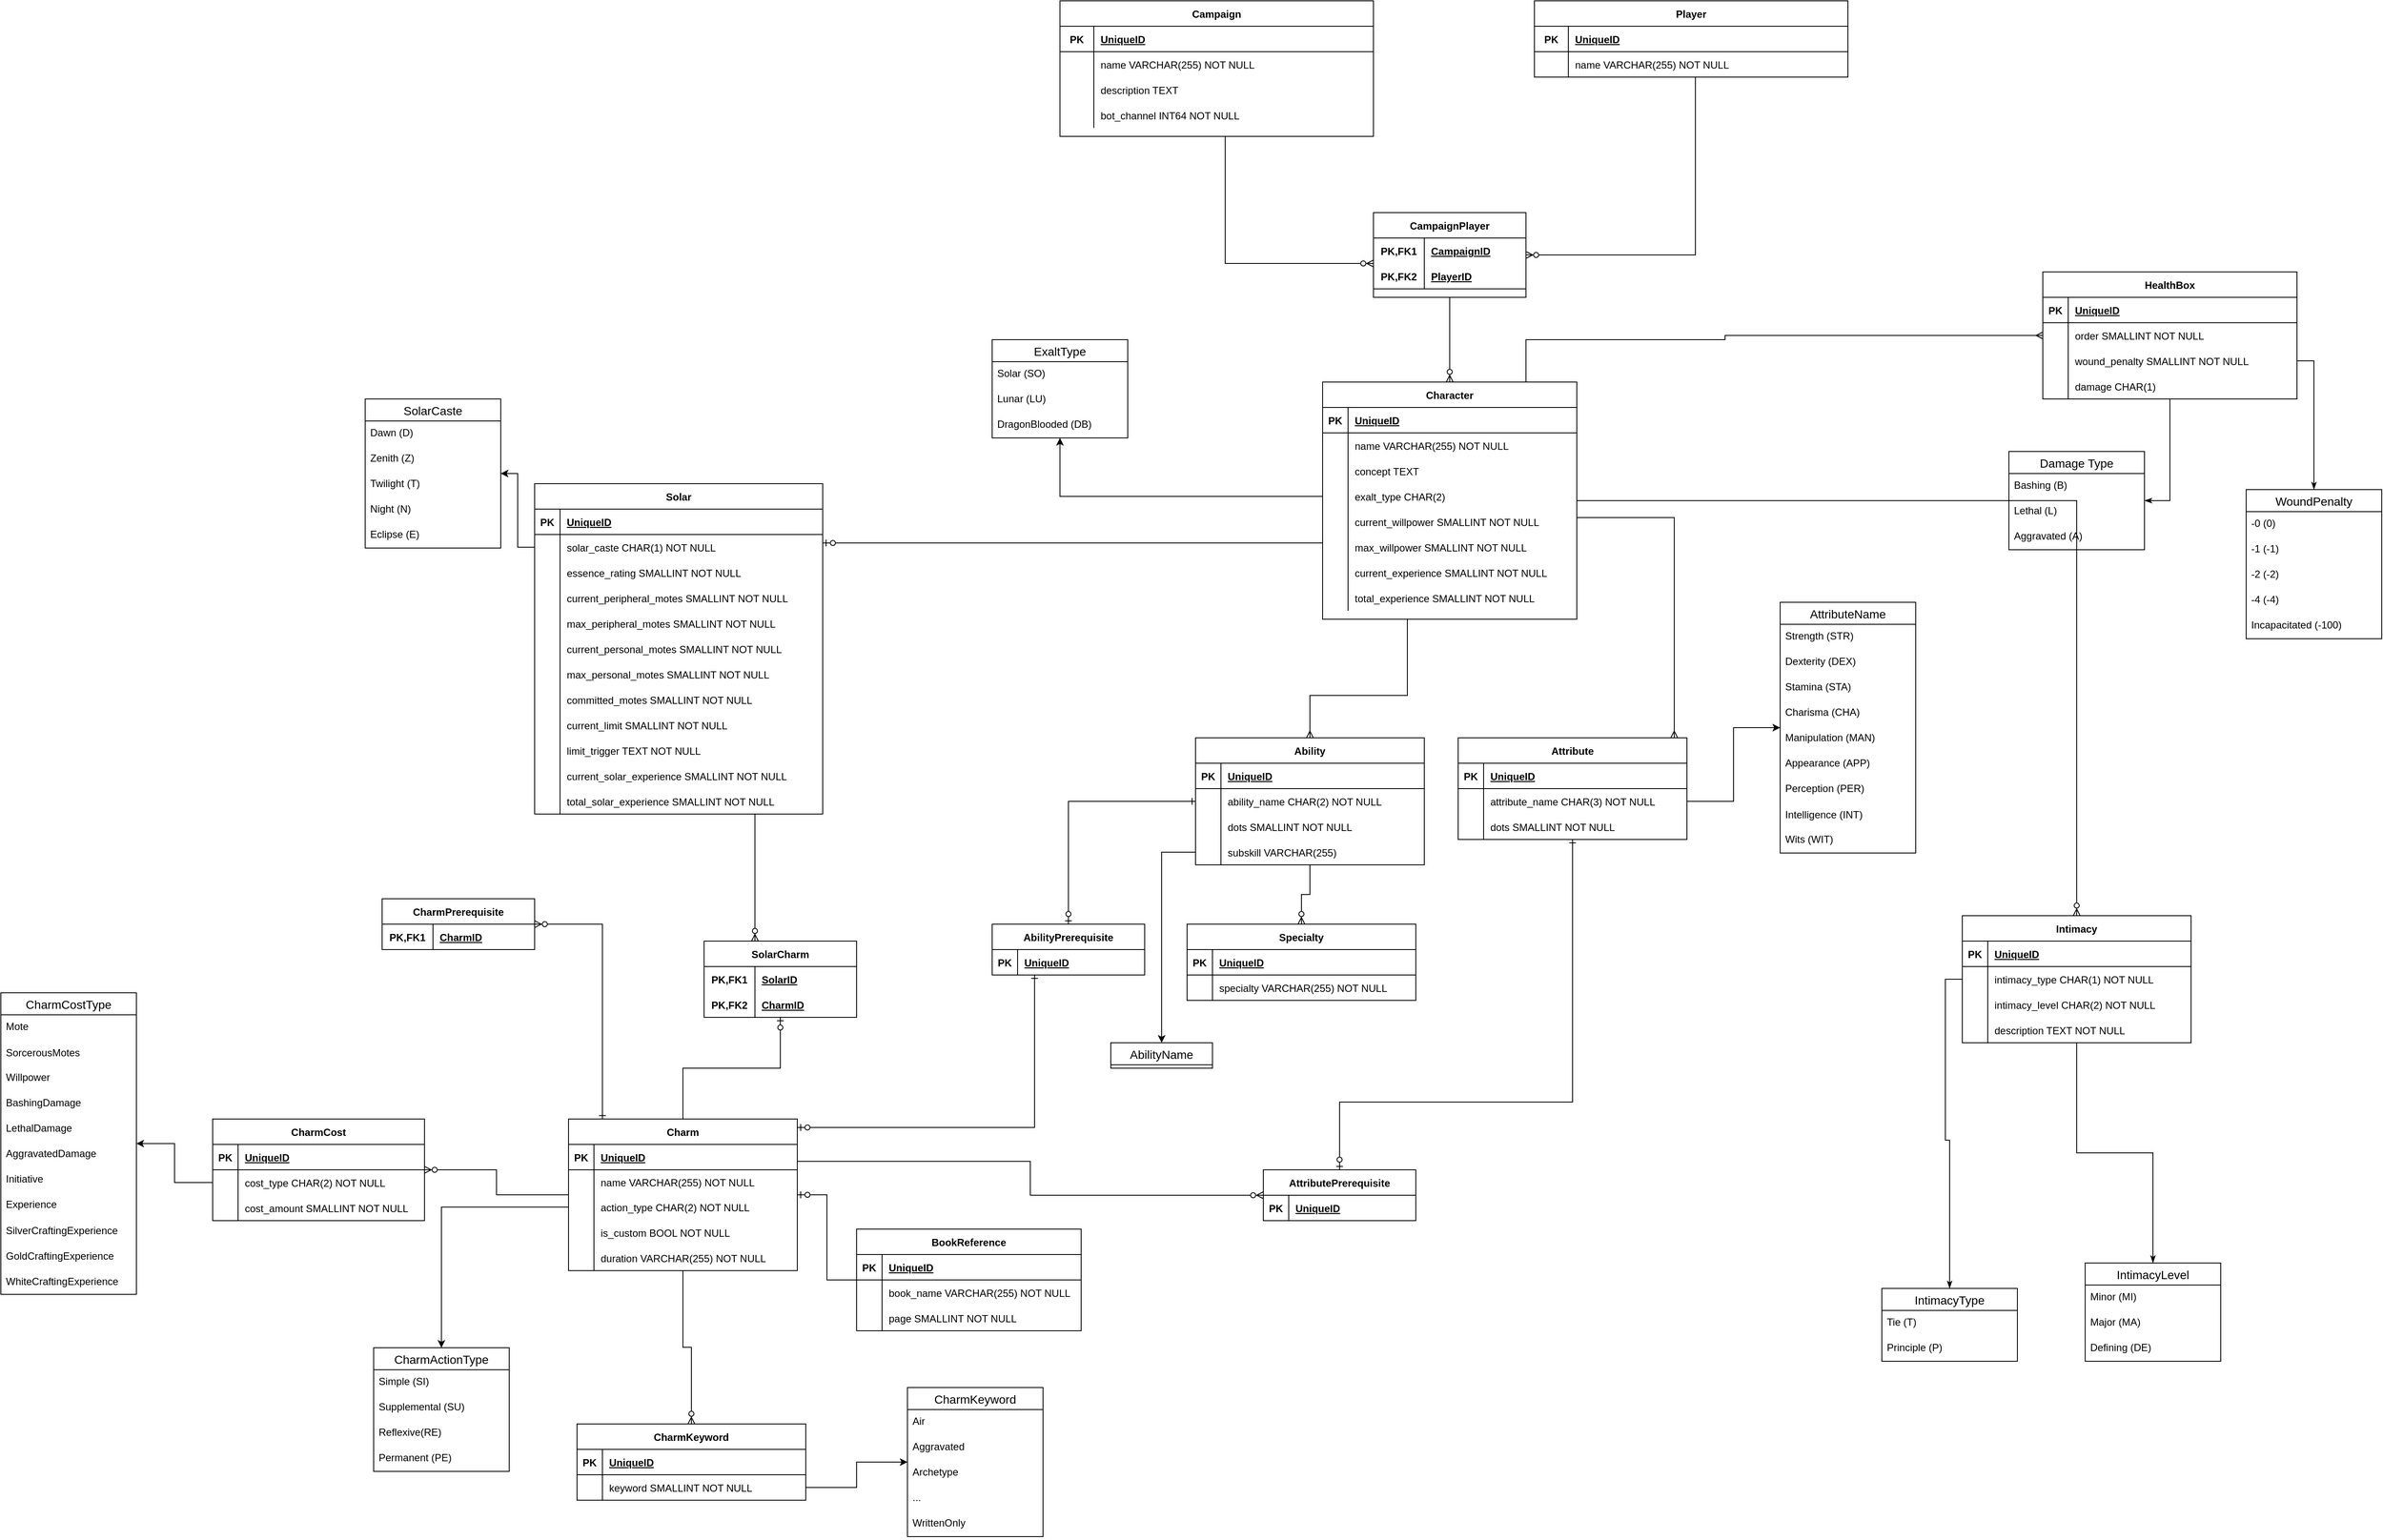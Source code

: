 <mxfile version="20.6.0" type="device"><diagram id="DDT8P_ZznK-LIb_A6sZZ" name="Page-1"><mxGraphModel dx="3122" dy="755" grid="1" gridSize="10" guides="1" tooltips="1" connect="1" arrows="1" fold="1" page="1" pageScale="1" pageWidth="850" pageHeight="1100" math="0" shadow="0"><root><mxCell id="0"/><mxCell id="1" parent="0"/><mxCell id="LicHajV5Lh3Q2Vu5If3A-1" value="Campaign" style="shape=table;startSize=30;container=1;collapsible=1;childLayout=tableLayout;fixedRows=1;rowLines=0;fontStyle=1;align=center;resizeLast=1;" parent="1" vertex="1"><mxGeometry x="-210" y="20" width="370" height="160" as="geometry"/></mxCell><mxCell id="LicHajV5Lh3Q2Vu5If3A-2" value="" style="shape=tableRow;horizontal=0;startSize=0;swimlaneHead=0;swimlaneBody=0;fillColor=none;collapsible=0;dropTarget=0;points=[[0,0.5],[1,0.5]];portConstraint=eastwest;top=0;left=0;right=0;bottom=1;" parent="LicHajV5Lh3Q2Vu5If3A-1" vertex="1"><mxGeometry y="30" width="370" height="30" as="geometry"/></mxCell><mxCell id="LicHajV5Lh3Q2Vu5If3A-3" value="PK" style="shape=partialRectangle;connectable=0;fillColor=none;top=0;left=0;bottom=0;right=0;fontStyle=1;overflow=hidden;" parent="LicHajV5Lh3Q2Vu5If3A-2" vertex="1"><mxGeometry width="40" height="30" as="geometry"><mxRectangle width="40" height="30" as="alternateBounds"/></mxGeometry></mxCell><mxCell id="LicHajV5Lh3Q2Vu5If3A-4" value="UniqueID" style="shape=partialRectangle;connectable=0;fillColor=none;top=0;left=0;bottom=0;right=0;align=left;spacingLeft=6;fontStyle=5;overflow=hidden;" parent="LicHajV5Lh3Q2Vu5If3A-2" vertex="1"><mxGeometry x="40" width="330" height="30" as="geometry"><mxRectangle width="330" height="30" as="alternateBounds"/></mxGeometry></mxCell><mxCell id="LicHajV5Lh3Q2Vu5If3A-5" value="" style="shape=tableRow;horizontal=0;startSize=0;swimlaneHead=0;swimlaneBody=0;fillColor=none;collapsible=0;dropTarget=0;points=[[0,0.5],[1,0.5]];portConstraint=eastwest;top=0;left=0;right=0;bottom=0;" parent="LicHajV5Lh3Q2Vu5If3A-1" vertex="1"><mxGeometry y="60" width="370" height="30" as="geometry"/></mxCell><mxCell id="LicHajV5Lh3Q2Vu5If3A-6" value="" style="shape=partialRectangle;connectable=0;fillColor=none;top=0;left=0;bottom=0;right=0;editable=1;overflow=hidden;" parent="LicHajV5Lh3Q2Vu5If3A-5" vertex="1"><mxGeometry width="40" height="30" as="geometry"><mxRectangle width="40" height="30" as="alternateBounds"/></mxGeometry></mxCell><mxCell id="LicHajV5Lh3Q2Vu5If3A-7" value="name VARCHAR(255) NOT NULL" style="shape=partialRectangle;connectable=0;fillColor=none;top=0;left=0;bottom=0;right=0;align=left;spacingLeft=6;overflow=hidden;" parent="LicHajV5Lh3Q2Vu5If3A-5" vertex="1"><mxGeometry x="40" width="330" height="30" as="geometry"><mxRectangle width="330" height="30" as="alternateBounds"/></mxGeometry></mxCell><mxCell id="LicHajV5Lh3Q2Vu5If3A-8" value="" style="shape=tableRow;horizontal=0;startSize=0;swimlaneHead=0;swimlaneBody=0;fillColor=none;collapsible=0;dropTarget=0;points=[[0,0.5],[1,0.5]];portConstraint=eastwest;top=0;left=0;right=0;bottom=0;" parent="LicHajV5Lh3Q2Vu5If3A-1" vertex="1"><mxGeometry y="90" width="370" height="30" as="geometry"/></mxCell><mxCell id="LicHajV5Lh3Q2Vu5If3A-9" value="" style="shape=partialRectangle;connectable=0;fillColor=none;top=0;left=0;bottom=0;right=0;editable=1;overflow=hidden;" parent="LicHajV5Lh3Q2Vu5If3A-8" vertex="1"><mxGeometry width="40" height="30" as="geometry"><mxRectangle width="40" height="30" as="alternateBounds"/></mxGeometry></mxCell><mxCell id="LicHajV5Lh3Q2Vu5If3A-10" value="description TEXT" style="shape=partialRectangle;connectable=0;fillColor=none;top=0;left=0;bottom=0;right=0;align=left;spacingLeft=6;overflow=hidden;" parent="LicHajV5Lh3Q2Vu5If3A-8" vertex="1"><mxGeometry x="40" width="330" height="30" as="geometry"><mxRectangle width="330" height="30" as="alternateBounds"/></mxGeometry></mxCell><mxCell id="LicHajV5Lh3Q2Vu5If3A-11" value="" style="shape=tableRow;horizontal=0;startSize=0;swimlaneHead=0;swimlaneBody=0;fillColor=none;collapsible=0;dropTarget=0;points=[[0,0.5],[1,0.5]];portConstraint=eastwest;top=0;left=0;right=0;bottom=0;" parent="LicHajV5Lh3Q2Vu5If3A-1" vertex="1"><mxGeometry y="120" width="370" height="30" as="geometry"/></mxCell><mxCell id="LicHajV5Lh3Q2Vu5If3A-12" value="" style="shape=partialRectangle;connectable=0;fillColor=none;top=0;left=0;bottom=0;right=0;editable=1;overflow=hidden;" parent="LicHajV5Lh3Q2Vu5If3A-11" vertex="1"><mxGeometry width="40" height="30" as="geometry"><mxRectangle width="40" height="30" as="alternateBounds"/></mxGeometry></mxCell><mxCell id="LicHajV5Lh3Q2Vu5If3A-13" value="bot_channel INT64 NOT NULL" style="shape=partialRectangle;connectable=0;fillColor=none;top=0;left=0;bottom=0;right=0;align=left;spacingLeft=6;overflow=hidden;" parent="LicHajV5Lh3Q2Vu5If3A-11" vertex="1"><mxGeometry x="40" width="330" height="30" as="geometry"><mxRectangle width="330" height="30" as="alternateBounds"/></mxGeometry></mxCell><mxCell id="_tlyhbn3EqyBvN9Fc6Ol-59" style="edgeStyle=orthogonalEdgeStyle;rounded=0;orthogonalLoop=1;jettySize=auto;html=1;endArrow=ERzeroToOne;endFill=0;" edge="1" parent="1" source="LicHajV5Lh3Q2Vu5If3A-14" target="_tlyhbn3EqyBvN9Fc6Ol-22"><mxGeometry relative="1" as="geometry"><Array as="points"><mxPoint x="-200" y="660"/><mxPoint x="-200" y="660"/></Array></mxGeometry></mxCell><mxCell id="_tlyhbn3EqyBvN9Fc6Ol-171" style="edgeStyle=orthogonalEdgeStyle;rounded=0;orthogonalLoop=1;jettySize=auto;html=1;endArrow=ERmany;endFill=0;" edge="1" parent="1" source="LicHajV5Lh3Q2Vu5If3A-14" target="_tlyhbn3EqyBvN9Fc6Ol-119"><mxGeometry relative="1" as="geometry"><Array as="points"><mxPoint x="200" y="840"/><mxPoint x="85" y="840"/></Array></mxGeometry></mxCell><mxCell id="_tlyhbn3EqyBvN9Fc6Ol-209" style="edgeStyle=orthogonalEdgeStyle;rounded=0;orthogonalLoop=1;jettySize=auto;html=1;endArrow=ERzeroToMany;endFill=0;" edge="1" parent="1" source="LicHajV5Lh3Q2Vu5If3A-14" target="_tlyhbn3EqyBvN9Fc6Ol-196"><mxGeometry relative="1" as="geometry"/></mxCell><mxCell id="_tlyhbn3EqyBvN9Fc6Ol-247" style="edgeStyle=orthogonalEdgeStyle;rounded=0;orthogonalLoop=1;jettySize=auto;html=1;endArrow=ERmany;endFill=0;" edge="1" parent="1" source="LicHajV5Lh3Q2Vu5If3A-14" target="_tlyhbn3EqyBvN9Fc6Ol-220"><mxGeometry relative="1" as="geometry"><Array as="points"><mxPoint x="340" y="420"/><mxPoint x="575" y="420"/><mxPoint x="575" y="415"/></Array></mxGeometry></mxCell><mxCell id="LicHajV5Lh3Q2Vu5If3A-14" value="Character" style="shape=table;startSize=30;container=1;collapsible=1;childLayout=tableLayout;fixedRows=1;rowLines=0;fontStyle=1;align=center;resizeLast=1;" parent="1" vertex="1"><mxGeometry x="100" y="470" width="300" height="280" as="geometry"/></mxCell><mxCell id="LicHajV5Lh3Q2Vu5If3A-15" value="" style="shape=tableRow;horizontal=0;startSize=0;swimlaneHead=0;swimlaneBody=0;fillColor=none;collapsible=0;dropTarget=0;points=[[0,0.5],[1,0.5]];portConstraint=eastwest;top=0;left=0;right=0;bottom=1;" parent="LicHajV5Lh3Q2Vu5If3A-14" vertex="1"><mxGeometry y="30" width="300" height="30" as="geometry"/></mxCell><mxCell id="LicHajV5Lh3Q2Vu5If3A-16" value="PK" style="shape=partialRectangle;connectable=0;fillColor=none;top=0;left=0;bottom=0;right=0;fontStyle=1;overflow=hidden;" parent="LicHajV5Lh3Q2Vu5If3A-15" vertex="1"><mxGeometry width="30" height="30" as="geometry"><mxRectangle width="30" height="30" as="alternateBounds"/></mxGeometry></mxCell><mxCell id="LicHajV5Lh3Q2Vu5If3A-17" value="UniqueID" style="shape=partialRectangle;connectable=0;fillColor=none;top=0;left=0;bottom=0;right=0;align=left;spacingLeft=6;fontStyle=5;overflow=hidden;" parent="LicHajV5Lh3Q2Vu5If3A-15" vertex="1"><mxGeometry x="30" width="270" height="30" as="geometry"><mxRectangle width="270" height="30" as="alternateBounds"/></mxGeometry></mxCell><mxCell id="LicHajV5Lh3Q2Vu5If3A-18" value="" style="shape=tableRow;horizontal=0;startSize=0;swimlaneHead=0;swimlaneBody=0;fillColor=none;collapsible=0;dropTarget=0;points=[[0,0.5],[1,0.5]];portConstraint=eastwest;top=0;left=0;right=0;bottom=0;" parent="LicHajV5Lh3Q2Vu5If3A-14" vertex="1"><mxGeometry y="60" width="300" height="30" as="geometry"/></mxCell><mxCell id="LicHajV5Lh3Q2Vu5If3A-19" value="" style="shape=partialRectangle;connectable=0;fillColor=none;top=0;left=0;bottom=0;right=0;editable=1;overflow=hidden;" parent="LicHajV5Lh3Q2Vu5If3A-18" vertex="1"><mxGeometry width="30" height="30" as="geometry"><mxRectangle width="30" height="30" as="alternateBounds"/></mxGeometry></mxCell><mxCell id="LicHajV5Lh3Q2Vu5If3A-20" value="name VARCHAR(255) NOT NULL" style="shape=partialRectangle;connectable=0;fillColor=none;top=0;left=0;bottom=0;right=0;align=left;spacingLeft=6;overflow=hidden;" parent="LicHajV5Lh3Q2Vu5If3A-18" vertex="1"><mxGeometry x="30" width="270" height="30" as="geometry"><mxRectangle width="270" height="30" as="alternateBounds"/></mxGeometry></mxCell><mxCell id="LicHajV5Lh3Q2Vu5If3A-24" value="" style="shape=tableRow;horizontal=0;startSize=0;swimlaneHead=0;swimlaneBody=0;fillColor=none;collapsible=0;dropTarget=0;points=[[0,0.5],[1,0.5]];portConstraint=eastwest;top=0;left=0;right=0;bottom=0;" parent="LicHajV5Lh3Q2Vu5If3A-14" vertex="1"><mxGeometry y="90" width="300" height="30" as="geometry"/></mxCell><mxCell id="LicHajV5Lh3Q2Vu5If3A-25" value="" style="shape=partialRectangle;connectable=0;fillColor=none;top=0;left=0;bottom=0;right=0;editable=1;overflow=hidden;" parent="LicHajV5Lh3Q2Vu5If3A-24" vertex="1"><mxGeometry width="30" height="30" as="geometry"><mxRectangle width="30" height="30" as="alternateBounds"/></mxGeometry></mxCell><mxCell id="LicHajV5Lh3Q2Vu5If3A-26" value="concept TEXT" style="shape=partialRectangle;connectable=0;fillColor=none;top=0;left=0;bottom=0;right=0;align=left;spacingLeft=6;overflow=hidden;" parent="LicHajV5Lh3Q2Vu5If3A-24" vertex="1"><mxGeometry x="30" width="270" height="30" as="geometry"><mxRectangle width="270" height="30" as="alternateBounds"/></mxGeometry></mxCell><mxCell id="_tlyhbn3EqyBvN9Fc6Ol-48" value="" style="shape=tableRow;horizontal=0;startSize=0;swimlaneHead=0;swimlaneBody=0;fillColor=none;collapsible=0;dropTarget=0;points=[[0,0.5],[1,0.5]];portConstraint=eastwest;top=0;left=0;right=0;bottom=0;" vertex="1" parent="LicHajV5Lh3Q2Vu5If3A-14"><mxGeometry y="120" width="300" height="30" as="geometry"/></mxCell><mxCell id="_tlyhbn3EqyBvN9Fc6Ol-49" value="" style="shape=partialRectangle;connectable=0;fillColor=none;top=0;left=0;bottom=0;right=0;editable=1;overflow=hidden;" vertex="1" parent="_tlyhbn3EqyBvN9Fc6Ol-48"><mxGeometry width="30" height="30" as="geometry"><mxRectangle width="30" height="30" as="alternateBounds"/></mxGeometry></mxCell><mxCell id="_tlyhbn3EqyBvN9Fc6Ol-50" value="exalt_type CHAR(2)" style="shape=partialRectangle;connectable=0;fillColor=none;top=0;left=0;bottom=0;right=0;align=left;spacingLeft=6;overflow=hidden;" vertex="1" parent="_tlyhbn3EqyBvN9Fc6Ol-48"><mxGeometry x="30" width="270" height="30" as="geometry"><mxRectangle width="270" height="30" as="alternateBounds"/></mxGeometry></mxCell><mxCell id="_tlyhbn3EqyBvN9Fc6Ol-193" value="" style="shape=tableRow;horizontal=0;startSize=0;swimlaneHead=0;swimlaneBody=0;fillColor=none;collapsible=0;dropTarget=0;points=[[0,0.5],[1,0.5]];portConstraint=eastwest;top=0;left=0;right=0;bottom=0;" vertex="1" parent="LicHajV5Lh3Q2Vu5If3A-14"><mxGeometry y="150" width="300" height="30" as="geometry"/></mxCell><mxCell id="_tlyhbn3EqyBvN9Fc6Ol-194" value="" style="shape=partialRectangle;connectable=0;fillColor=none;top=0;left=0;bottom=0;right=0;editable=1;overflow=hidden;" vertex="1" parent="_tlyhbn3EqyBvN9Fc6Ol-193"><mxGeometry width="30" height="30" as="geometry"><mxRectangle width="30" height="30" as="alternateBounds"/></mxGeometry></mxCell><mxCell id="_tlyhbn3EqyBvN9Fc6Ol-195" value="current_willpower SMALLINT NOT NULL" style="shape=partialRectangle;connectable=0;fillColor=none;top=0;left=0;bottom=0;right=0;align=left;spacingLeft=6;overflow=hidden;" vertex="1" parent="_tlyhbn3EqyBvN9Fc6Ol-193"><mxGeometry x="30" width="270" height="30" as="geometry"><mxRectangle width="270" height="30" as="alternateBounds"/></mxGeometry></mxCell><mxCell id="_tlyhbn3EqyBvN9Fc6Ol-190" value="" style="shape=tableRow;horizontal=0;startSize=0;swimlaneHead=0;swimlaneBody=0;fillColor=none;collapsible=0;dropTarget=0;points=[[0,0.5],[1,0.5]];portConstraint=eastwest;top=0;left=0;right=0;bottom=0;" vertex="1" parent="LicHajV5Lh3Q2Vu5If3A-14"><mxGeometry y="180" width="300" height="30" as="geometry"/></mxCell><mxCell id="_tlyhbn3EqyBvN9Fc6Ol-191" value="" style="shape=partialRectangle;connectable=0;fillColor=none;top=0;left=0;bottom=0;right=0;editable=1;overflow=hidden;" vertex="1" parent="_tlyhbn3EqyBvN9Fc6Ol-190"><mxGeometry width="30" height="30" as="geometry"><mxRectangle width="30" height="30" as="alternateBounds"/></mxGeometry></mxCell><mxCell id="_tlyhbn3EqyBvN9Fc6Ol-192" value="max_willpower SMALLINT NOT NULL" style="shape=partialRectangle;connectable=0;fillColor=none;top=0;left=0;bottom=0;right=0;align=left;spacingLeft=6;overflow=hidden;" vertex="1" parent="_tlyhbn3EqyBvN9Fc6Ol-190"><mxGeometry x="30" width="270" height="30" as="geometry"><mxRectangle width="270" height="30" as="alternateBounds"/></mxGeometry></mxCell><mxCell id="_tlyhbn3EqyBvN9Fc6Ol-479" value="" style="shape=tableRow;horizontal=0;startSize=0;swimlaneHead=0;swimlaneBody=0;fillColor=none;collapsible=0;dropTarget=0;points=[[0,0.5],[1,0.5]];portConstraint=eastwest;top=0;left=0;right=0;bottom=0;" vertex="1" parent="LicHajV5Lh3Q2Vu5If3A-14"><mxGeometry y="210" width="300" height="30" as="geometry"/></mxCell><mxCell id="_tlyhbn3EqyBvN9Fc6Ol-480" value="" style="shape=partialRectangle;connectable=0;fillColor=none;top=0;left=0;bottom=0;right=0;editable=1;overflow=hidden;" vertex="1" parent="_tlyhbn3EqyBvN9Fc6Ol-479"><mxGeometry width="30" height="30" as="geometry"><mxRectangle width="30" height="30" as="alternateBounds"/></mxGeometry></mxCell><mxCell id="_tlyhbn3EqyBvN9Fc6Ol-481" value="current_experience SMALLINT NOT NULL" style="shape=partialRectangle;connectable=0;fillColor=none;top=0;left=0;bottom=0;right=0;align=left;spacingLeft=6;overflow=hidden;" vertex="1" parent="_tlyhbn3EqyBvN9Fc6Ol-479"><mxGeometry x="30" width="270" height="30" as="geometry"><mxRectangle width="270" height="30" as="alternateBounds"/></mxGeometry></mxCell><mxCell id="_tlyhbn3EqyBvN9Fc6Ol-487" value="" style="shape=tableRow;horizontal=0;startSize=0;swimlaneHead=0;swimlaneBody=0;fillColor=none;collapsible=0;dropTarget=0;points=[[0,0.5],[1,0.5]];portConstraint=eastwest;top=0;left=0;right=0;bottom=0;" vertex="1" parent="LicHajV5Lh3Q2Vu5If3A-14"><mxGeometry y="240" width="300" height="30" as="geometry"/></mxCell><mxCell id="_tlyhbn3EqyBvN9Fc6Ol-488" value="" style="shape=partialRectangle;connectable=0;fillColor=none;top=0;left=0;bottom=0;right=0;editable=1;overflow=hidden;" vertex="1" parent="_tlyhbn3EqyBvN9Fc6Ol-487"><mxGeometry width="30" height="30" as="geometry"><mxRectangle width="30" height="30" as="alternateBounds"/></mxGeometry></mxCell><mxCell id="_tlyhbn3EqyBvN9Fc6Ol-489" value="total_experience SMALLINT NOT NULL" style="shape=partialRectangle;connectable=0;fillColor=none;top=0;left=0;bottom=0;right=0;align=left;spacingLeft=6;overflow=hidden;" vertex="1" parent="_tlyhbn3EqyBvN9Fc6Ol-487"><mxGeometry x="30" width="270" height="30" as="geometry"><mxRectangle width="270" height="30" as="alternateBounds"/></mxGeometry></mxCell><mxCell id="LicHajV5Lh3Q2Vu5If3A-114" style="edgeStyle=orthogonalEdgeStyle;rounded=0;orthogonalLoop=1;jettySize=auto;html=1;endArrow=ERzeroToMany;endFill=0;" parent="1" source="LicHajV5Lh3Q2Vu5If3A-27" target="LicHajV5Lh3Q2Vu5If3A-100" edge="1"><mxGeometry relative="1" as="geometry"><Array as="points"><mxPoint x="540" y="320"/></Array></mxGeometry></mxCell><mxCell id="LicHajV5Lh3Q2Vu5If3A-27" value="Player" style="shape=table;startSize=30;container=1;collapsible=1;childLayout=tableLayout;fixedRows=1;rowLines=0;fontStyle=1;align=center;resizeLast=1;" parent="1" vertex="1"><mxGeometry x="350" y="20" width="370" height="90" as="geometry"/></mxCell><mxCell id="LicHajV5Lh3Q2Vu5If3A-28" value="" style="shape=tableRow;horizontal=0;startSize=0;swimlaneHead=0;swimlaneBody=0;fillColor=none;collapsible=0;dropTarget=0;points=[[0,0.5],[1,0.5]];portConstraint=eastwest;top=0;left=0;right=0;bottom=1;" parent="LicHajV5Lh3Q2Vu5If3A-27" vertex="1"><mxGeometry y="30" width="370" height="30" as="geometry"/></mxCell><mxCell id="LicHajV5Lh3Q2Vu5If3A-29" value="PK" style="shape=partialRectangle;connectable=0;fillColor=none;top=0;left=0;bottom=0;right=0;fontStyle=1;overflow=hidden;" parent="LicHajV5Lh3Q2Vu5If3A-28" vertex="1"><mxGeometry width="40" height="30" as="geometry"><mxRectangle width="40" height="30" as="alternateBounds"/></mxGeometry></mxCell><mxCell id="LicHajV5Lh3Q2Vu5If3A-30" value="UniqueID" style="shape=partialRectangle;connectable=0;fillColor=none;top=0;left=0;bottom=0;right=0;align=left;spacingLeft=6;fontStyle=5;overflow=hidden;" parent="LicHajV5Lh3Q2Vu5If3A-28" vertex="1"><mxGeometry x="40" width="330" height="30" as="geometry"><mxRectangle width="330" height="30" as="alternateBounds"/></mxGeometry></mxCell><mxCell id="LicHajV5Lh3Q2Vu5If3A-31" value="" style="shape=tableRow;horizontal=0;startSize=0;swimlaneHead=0;swimlaneBody=0;fillColor=none;collapsible=0;dropTarget=0;points=[[0,0.5],[1,0.5]];portConstraint=eastwest;top=0;left=0;right=0;bottom=0;" parent="LicHajV5Lh3Q2Vu5If3A-27" vertex="1"><mxGeometry y="60" width="370" height="30" as="geometry"/></mxCell><mxCell id="LicHajV5Lh3Q2Vu5If3A-32" value="" style="shape=partialRectangle;connectable=0;fillColor=none;top=0;left=0;bottom=0;right=0;editable=1;overflow=hidden;" parent="LicHajV5Lh3Q2Vu5If3A-31" vertex="1"><mxGeometry width="40" height="30" as="geometry"><mxRectangle width="40" height="30" as="alternateBounds"/></mxGeometry></mxCell><mxCell id="LicHajV5Lh3Q2Vu5If3A-33" value="name VARCHAR(255) NOT NULL" style="shape=partialRectangle;connectable=0;fillColor=none;top=0;left=0;bottom=0;right=0;align=left;spacingLeft=6;overflow=hidden;" parent="LicHajV5Lh3Q2Vu5If3A-31" vertex="1"><mxGeometry x="40" width="330" height="30" as="geometry"><mxRectangle width="330" height="30" as="alternateBounds"/></mxGeometry></mxCell><mxCell id="LicHajV5Lh3Q2Vu5If3A-115" style="edgeStyle=orthogonalEdgeStyle;rounded=0;orthogonalLoop=1;jettySize=auto;html=1;endArrow=ERzeroToMany;endFill=0;" parent="1" source="LicHajV5Lh3Q2Vu5If3A-100" target="LicHajV5Lh3Q2Vu5If3A-14" edge="1"><mxGeometry relative="1" as="geometry"/></mxCell><mxCell id="LicHajV5Lh3Q2Vu5If3A-100" value="CampaignPlayer" style="shape=table;startSize=30;container=1;collapsible=1;childLayout=tableLayout;fixedRows=1;rowLines=0;fontStyle=1;align=center;resizeLast=1;" parent="1" vertex="1"><mxGeometry x="160" y="270" width="180" height="100" as="geometry"/></mxCell><mxCell id="LicHajV5Lh3Q2Vu5If3A-101" value="" style="shape=tableRow;horizontal=0;startSize=0;swimlaneHead=0;swimlaneBody=0;fillColor=none;collapsible=0;dropTarget=0;points=[[0,0.5],[1,0.5]];portConstraint=eastwest;top=0;left=0;right=0;bottom=0;" parent="LicHajV5Lh3Q2Vu5If3A-100" vertex="1"><mxGeometry y="30" width="180" height="30" as="geometry"/></mxCell><mxCell id="LicHajV5Lh3Q2Vu5If3A-102" value="PK,FK1" style="shape=partialRectangle;connectable=0;fillColor=none;top=0;left=0;bottom=0;right=0;fontStyle=1;overflow=hidden;" parent="LicHajV5Lh3Q2Vu5If3A-101" vertex="1"><mxGeometry width="60" height="30" as="geometry"><mxRectangle width="60" height="30" as="alternateBounds"/></mxGeometry></mxCell><mxCell id="LicHajV5Lh3Q2Vu5If3A-103" value="CampaignID" style="shape=partialRectangle;connectable=0;fillColor=none;top=0;left=0;bottom=0;right=0;align=left;spacingLeft=6;fontStyle=5;overflow=hidden;" parent="LicHajV5Lh3Q2Vu5If3A-101" vertex="1"><mxGeometry x="60" width="120" height="30" as="geometry"><mxRectangle width="120" height="30" as="alternateBounds"/></mxGeometry></mxCell><mxCell id="LicHajV5Lh3Q2Vu5If3A-104" value="" style="shape=tableRow;horizontal=0;startSize=0;swimlaneHead=0;swimlaneBody=0;fillColor=none;collapsible=0;dropTarget=0;points=[[0,0.5],[1,0.5]];portConstraint=eastwest;top=0;left=0;right=0;bottom=1;" parent="LicHajV5Lh3Q2Vu5If3A-100" vertex="1"><mxGeometry y="60" width="180" height="30" as="geometry"/></mxCell><mxCell id="LicHajV5Lh3Q2Vu5If3A-105" value="PK,FK2" style="shape=partialRectangle;connectable=0;fillColor=none;top=0;left=0;bottom=0;right=0;fontStyle=1;overflow=hidden;" parent="LicHajV5Lh3Q2Vu5If3A-104" vertex="1"><mxGeometry width="60" height="30" as="geometry"><mxRectangle width="60" height="30" as="alternateBounds"/></mxGeometry></mxCell><mxCell id="LicHajV5Lh3Q2Vu5If3A-106" value="PlayerID" style="shape=partialRectangle;connectable=0;fillColor=none;top=0;left=0;bottom=0;right=0;align=left;spacingLeft=6;fontStyle=5;overflow=hidden;" parent="LicHajV5Lh3Q2Vu5If3A-104" vertex="1"><mxGeometry x="60" width="120" height="30" as="geometry"><mxRectangle width="120" height="30" as="alternateBounds"/></mxGeometry></mxCell><mxCell id="LicHajV5Lh3Q2Vu5If3A-113" style="edgeStyle=orthogonalEdgeStyle;rounded=0;orthogonalLoop=1;jettySize=auto;html=1;endArrow=ERzeroToMany;endFill=0;" parent="1" source="LicHajV5Lh3Q2Vu5If3A-1" target="LicHajV5Lh3Q2Vu5If3A-100" edge="1"><mxGeometry relative="1" as="geometry"><Array as="points"><mxPoint x="-15" y="330"/></Array></mxGeometry></mxCell><mxCell id="_tlyhbn3EqyBvN9Fc6Ol-22" value="Solar" style="shape=table;startSize=30;container=1;collapsible=1;childLayout=tableLayout;fixedRows=1;rowLines=0;fontStyle=1;align=center;resizeLast=1;" vertex="1" parent="1"><mxGeometry x="-830" y="590" width="340" height="390" as="geometry"/></mxCell><mxCell id="_tlyhbn3EqyBvN9Fc6Ol-23" value="" style="shape=tableRow;horizontal=0;startSize=0;swimlaneHead=0;swimlaneBody=0;fillColor=none;collapsible=0;dropTarget=0;points=[[0,0.5],[1,0.5]];portConstraint=eastwest;top=0;left=0;right=0;bottom=1;" vertex="1" parent="_tlyhbn3EqyBvN9Fc6Ol-22"><mxGeometry y="30" width="340" height="30" as="geometry"/></mxCell><mxCell id="_tlyhbn3EqyBvN9Fc6Ol-24" value="PK" style="shape=partialRectangle;connectable=0;fillColor=none;top=0;left=0;bottom=0;right=0;fontStyle=1;overflow=hidden;" vertex="1" parent="_tlyhbn3EqyBvN9Fc6Ol-23"><mxGeometry width="30" height="30" as="geometry"><mxRectangle width="30" height="30" as="alternateBounds"/></mxGeometry></mxCell><mxCell id="_tlyhbn3EqyBvN9Fc6Ol-25" value="UniqueID" style="shape=partialRectangle;connectable=0;fillColor=none;top=0;left=0;bottom=0;right=0;align=left;spacingLeft=6;fontStyle=5;overflow=hidden;" vertex="1" parent="_tlyhbn3EqyBvN9Fc6Ol-23"><mxGeometry x="30" width="310" height="30" as="geometry"><mxRectangle width="310" height="30" as="alternateBounds"/></mxGeometry></mxCell><mxCell id="_tlyhbn3EqyBvN9Fc6Ol-26" value="" style="shape=tableRow;horizontal=0;startSize=0;swimlaneHead=0;swimlaneBody=0;fillColor=none;collapsible=0;dropTarget=0;points=[[0,0.5],[1,0.5]];portConstraint=eastwest;top=0;left=0;right=0;bottom=0;" vertex="1" parent="_tlyhbn3EqyBvN9Fc6Ol-22"><mxGeometry y="60" width="340" height="30" as="geometry"/></mxCell><mxCell id="_tlyhbn3EqyBvN9Fc6Ol-27" value="" style="shape=partialRectangle;connectable=0;fillColor=none;top=0;left=0;bottom=0;right=0;editable=1;overflow=hidden;" vertex="1" parent="_tlyhbn3EqyBvN9Fc6Ol-26"><mxGeometry width="30" height="30" as="geometry"><mxRectangle width="30" height="30" as="alternateBounds"/></mxGeometry></mxCell><mxCell id="_tlyhbn3EqyBvN9Fc6Ol-28" value="solar_caste CHAR(1) NOT NULL" style="shape=partialRectangle;connectable=0;fillColor=none;top=0;left=0;bottom=0;right=0;align=left;spacingLeft=6;overflow=hidden;" vertex="1" parent="_tlyhbn3EqyBvN9Fc6Ol-26"><mxGeometry x="30" width="310" height="30" as="geometry"><mxRectangle width="310" height="30" as="alternateBounds"/></mxGeometry></mxCell><mxCell id="_tlyhbn3EqyBvN9Fc6Ol-29" value="" style="shape=tableRow;horizontal=0;startSize=0;swimlaneHead=0;swimlaneBody=0;fillColor=none;collapsible=0;dropTarget=0;points=[[0,0.5],[1,0.5]];portConstraint=eastwest;top=0;left=0;right=0;bottom=0;" vertex="1" parent="_tlyhbn3EqyBvN9Fc6Ol-22"><mxGeometry y="90" width="340" height="30" as="geometry"/></mxCell><mxCell id="_tlyhbn3EqyBvN9Fc6Ol-30" value="" style="shape=partialRectangle;connectable=0;fillColor=none;top=0;left=0;bottom=0;right=0;editable=1;overflow=hidden;" vertex="1" parent="_tlyhbn3EqyBvN9Fc6Ol-29"><mxGeometry width="30" height="30" as="geometry"><mxRectangle width="30" height="30" as="alternateBounds"/></mxGeometry></mxCell><mxCell id="_tlyhbn3EqyBvN9Fc6Ol-31" value="essence_rating SMALLINT NOT NULL" style="shape=partialRectangle;connectable=0;fillColor=none;top=0;left=0;bottom=0;right=0;align=left;spacingLeft=6;overflow=hidden;" vertex="1" parent="_tlyhbn3EqyBvN9Fc6Ol-29"><mxGeometry x="30" width="310" height="30" as="geometry"><mxRectangle width="310" height="30" as="alternateBounds"/></mxGeometry></mxCell><mxCell id="_tlyhbn3EqyBvN9Fc6Ol-32" value="" style="shape=tableRow;horizontal=0;startSize=0;swimlaneHead=0;swimlaneBody=0;fillColor=none;collapsible=0;dropTarget=0;points=[[0,0.5],[1,0.5]];portConstraint=eastwest;top=0;left=0;right=0;bottom=0;" vertex="1" parent="_tlyhbn3EqyBvN9Fc6Ol-22"><mxGeometry y="120" width="340" height="30" as="geometry"/></mxCell><mxCell id="_tlyhbn3EqyBvN9Fc6Ol-33" value="" style="shape=partialRectangle;connectable=0;fillColor=none;top=0;left=0;bottom=0;right=0;editable=1;overflow=hidden;" vertex="1" parent="_tlyhbn3EqyBvN9Fc6Ol-32"><mxGeometry width="30" height="30" as="geometry"><mxRectangle width="30" height="30" as="alternateBounds"/></mxGeometry></mxCell><mxCell id="_tlyhbn3EqyBvN9Fc6Ol-34" value="current_peripheral_motes SMALLINT NOT NULL" style="shape=partialRectangle;connectable=0;fillColor=none;top=0;left=0;bottom=0;right=0;align=left;spacingLeft=6;overflow=hidden;" vertex="1" parent="_tlyhbn3EqyBvN9Fc6Ol-32"><mxGeometry x="30" width="310" height="30" as="geometry"><mxRectangle width="310" height="30" as="alternateBounds"/></mxGeometry></mxCell><mxCell id="_tlyhbn3EqyBvN9Fc6Ol-72" value="" style="shape=tableRow;horizontal=0;startSize=0;swimlaneHead=0;swimlaneBody=0;fillColor=none;collapsible=0;dropTarget=0;points=[[0,0.5],[1,0.5]];portConstraint=eastwest;top=0;left=0;right=0;bottom=0;" vertex="1" parent="_tlyhbn3EqyBvN9Fc6Ol-22"><mxGeometry y="150" width="340" height="30" as="geometry"/></mxCell><mxCell id="_tlyhbn3EqyBvN9Fc6Ol-73" value="" style="shape=partialRectangle;connectable=0;fillColor=none;top=0;left=0;bottom=0;right=0;editable=1;overflow=hidden;" vertex="1" parent="_tlyhbn3EqyBvN9Fc6Ol-72"><mxGeometry width="30" height="30" as="geometry"><mxRectangle width="30" height="30" as="alternateBounds"/></mxGeometry></mxCell><mxCell id="_tlyhbn3EqyBvN9Fc6Ol-74" value="max_peripheral_motes SMALLINT NOT NULL" style="shape=partialRectangle;connectable=0;fillColor=none;top=0;left=0;bottom=0;right=0;align=left;spacingLeft=6;overflow=hidden;" vertex="1" parent="_tlyhbn3EqyBvN9Fc6Ol-72"><mxGeometry x="30" width="310" height="30" as="geometry"><mxRectangle width="310" height="30" as="alternateBounds"/></mxGeometry></mxCell><mxCell id="_tlyhbn3EqyBvN9Fc6Ol-75" value="" style="shape=tableRow;horizontal=0;startSize=0;swimlaneHead=0;swimlaneBody=0;fillColor=none;collapsible=0;dropTarget=0;points=[[0,0.5],[1,0.5]];portConstraint=eastwest;top=0;left=0;right=0;bottom=0;" vertex="1" parent="_tlyhbn3EqyBvN9Fc6Ol-22"><mxGeometry y="180" width="340" height="30" as="geometry"/></mxCell><mxCell id="_tlyhbn3EqyBvN9Fc6Ol-76" value="" style="shape=partialRectangle;connectable=0;fillColor=none;top=0;left=0;bottom=0;right=0;editable=1;overflow=hidden;" vertex="1" parent="_tlyhbn3EqyBvN9Fc6Ol-75"><mxGeometry width="30" height="30" as="geometry"><mxRectangle width="30" height="30" as="alternateBounds"/></mxGeometry></mxCell><mxCell id="_tlyhbn3EqyBvN9Fc6Ol-77" value="current_personal_motes SMALLINT NOT NULL" style="shape=partialRectangle;connectable=0;fillColor=none;top=0;left=0;bottom=0;right=0;align=left;spacingLeft=6;overflow=hidden;" vertex="1" parent="_tlyhbn3EqyBvN9Fc6Ol-75"><mxGeometry x="30" width="310" height="30" as="geometry"><mxRectangle width="310" height="30" as="alternateBounds"/></mxGeometry></mxCell><mxCell id="_tlyhbn3EqyBvN9Fc6Ol-78" value="" style="shape=tableRow;horizontal=0;startSize=0;swimlaneHead=0;swimlaneBody=0;fillColor=none;collapsible=0;dropTarget=0;points=[[0,0.5],[1,0.5]];portConstraint=eastwest;top=0;left=0;right=0;bottom=0;" vertex="1" parent="_tlyhbn3EqyBvN9Fc6Ol-22"><mxGeometry y="210" width="340" height="30" as="geometry"/></mxCell><mxCell id="_tlyhbn3EqyBvN9Fc6Ol-79" value="" style="shape=partialRectangle;connectable=0;fillColor=none;top=0;left=0;bottom=0;right=0;editable=1;overflow=hidden;" vertex="1" parent="_tlyhbn3EqyBvN9Fc6Ol-78"><mxGeometry width="30" height="30" as="geometry"><mxRectangle width="30" height="30" as="alternateBounds"/></mxGeometry></mxCell><mxCell id="_tlyhbn3EqyBvN9Fc6Ol-80" value="max_personal_motes SMALLINT NOT NULL" style="shape=partialRectangle;connectable=0;fillColor=none;top=0;left=0;bottom=0;right=0;align=left;spacingLeft=6;overflow=hidden;" vertex="1" parent="_tlyhbn3EqyBvN9Fc6Ol-78"><mxGeometry x="30" width="310" height="30" as="geometry"><mxRectangle width="310" height="30" as="alternateBounds"/></mxGeometry></mxCell><mxCell id="_tlyhbn3EqyBvN9Fc6Ol-81" value="" style="shape=tableRow;horizontal=0;startSize=0;swimlaneHead=0;swimlaneBody=0;fillColor=none;collapsible=0;dropTarget=0;points=[[0,0.5],[1,0.5]];portConstraint=eastwest;top=0;left=0;right=0;bottom=0;" vertex="1" parent="_tlyhbn3EqyBvN9Fc6Ol-22"><mxGeometry y="240" width="340" height="30" as="geometry"/></mxCell><mxCell id="_tlyhbn3EqyBvN9Fc6Ol-82" value="" style="shape=partialRectangle;connectable=0;fillColor=none;top=0;left=0;bottom=0;right=0;editable=1;overflow=hidden;" vertex="1" parent="_tlyhbn3EqyBvN9Fc6Ol-81"><mxGeometry width="30" height="30" as="geometry"><mxRectangle width="30" height="30" as="alternateBounds"/></mxGeometry></mxCell><mxCell id="_tlyhbn3EqyBvN9Fc6Ol-83" value="committed_motes SMALLINT NOT NULL" style="shape=partialRectangle;connectable=0;fillColor=none;top=0;left=0;bottom=0;right=0;align=left;spacingLeft=6;overflow=hidden;" vertex="1" parent="_tlyhbn3EqyBvN9Fc6Ol-81"><mxGeometry x="30" width="310" height="30" as="geometry"><mxRectangle width="310" height="30" as="alternateBounds"/></mxGeometry></mxCell><mxCell id="_tlyhbn3EqyBvN9Fc6Ol-84" value="" style="shape=tableRow;horizontal=0;startSize=0;swimlaneHead=0;swimlaneBody=0;fillColor=none;collapsible=0;dropTarget=0;points=[[0,0.5],[1,0.5]];portConstraint=eastwest;top=0;left=0;right=0;bottom=0;" vertex="1" parent="_tlyhbn3EqyBvN9Fc6Ol-22"><mxGeometry y="270" width="340" height="30" as="geometry"/></mxCell><mxCell id="_tlyhbn3EqyBvN9Fc6Ol-85" value="" style="shape=partialRectangle;connectable=0;fillColor=none;top=0;left=0;bottom=0;right=0;editable=1;overflow=hidden;" vertex="1" parent="_tlyhbn3EqyBvN9Fc6Ol-84"><mxGeometry width="30" height="30" as="geometry"><mxRectangle width="30" height="30" as="alternateBounds"/></mxGeometry></mxCell><mxCell id="_tlyhbn3EqyBvN9Fc6Ol-86" value="current_limit SMALLINT NOT NULL" style="shape=partialRectangle;connectable=0;fillColor=none;top=0;left=0;bottom=0;right=0;align=left;spacingLeft=6;overflow=hidden;" vertex="1" parent="_tlyhbn3EqyBvN9Fc6Ol-84"><mxGeometry x="30" width="310" height="30" as="geometry"><mxRectangle width="310" height="30" as="alternateBounds"/></mxGeometry></mxCell><mxCell id="_tlyhbn3EqyBvN9Fc6Ol-87" value="" style="shape=tableRow;horizontal=0;startSize=0;swimlaneHead=0;swimlaneBody=0;fillColor=none;collapsible=0;dropTarget=0;points=[[0,0.5],[1,0.5]];portConstraint=eastwest;top=0;left=0;right=0;bottom=0;" vertex="1" parent="_tlyhbn3EqyBvN9Fc6Ol-22"><mxGeometry y="300" width="340" height="30" as="geometry"/></mxCell><mxCell id="_tlyhbn3EqyBvN9Fc6Ol-88" value="" style="shape=partialRectangle;connectable=0;fillColor=none;top=0;left=0;bottom=0;right=0;editable=1;overflow=hidden;" vertex="1" parent="_tlyhbn3EqyBvN9Fc6Ol-87"><mxGeometry width="30" height="30" as="geometry"><mxRectangle width="30" height="30" as="alternateBounds"/></mxGeometry></mxCell><mxCell id="_tlyhbn3EqyBvN9Fc6Ol-89" value="limit_trigger TEXT NOT NULL" style="shape=partialRectangle;connectable=0;fillColor=none;top=0;left=0;bottom=0;right=0;align=left;spacingLeft=6;overflow=hidden;" vertex="1" parent="_tlyhbn3EqyBvN9Fc6Ol-87"><mxGeometry x="30" width="310" height="30" as="geometry"><mxRectangle width="310" height="30" as="alternateBounds"/></mxGeometry></mxCell><mxCell id="_tlyhbn3EqyBvN9Fc6Ol-491" value="" style="shape=tableRow;horizontal=0;startSize=0;swimlaneHead=0;swimlaneBody=0;fillColor=none;collapsible=0;dropTarget=0;points=[[0,0.5],[1,0.5]];portConstraint=eastwest;top=0;left=0;right=0;bottom=0;" vertex="1" parent="_tlyhbn3EqyBvN9Fc6Ol-22"><mxGeometry y="330" width="340" height="30" as="geometry"/></mxCell><mxCell id="_tlyhbn3EqyBvN9Fc6Ol-492" value="" style="shape=partialRectangle;connectable=0;fillColor=none;top=0;left=0;bottom=0;right=0;editable=1;overflow=hidden;" vertex="1" parent="_tlyhbn3EqyBvN9Fc6Ol-491"><mxGeometry width="30" height="30" as="geometry"><mxRectangle width="30" height="30" as="alternateBounds"/></mxGeometry></mxCell><mxCell id="_tlyhbn3EqyBvN9Fc6Ol-493" value="current_solar_experience SMALLINT NOT NULL" style="shape=partialRectangle;connectable=0;fillColor=none;top=0;left=0;bottom=0;right=0;align=left;spacingLeft=6;overflow=hidden;" vertex="1" parent="_tlyhbn3EqyBvN9Fc6Ol-491"><mxGeometry x="30" width="310" height="30" as="geometry"><mxRectangle width="310" height="30" as="alternateBounds"/></mxGeometry></mxCell><mxCell id="_tlyhbn3EqyBvN9Fc6Ol-495" value="" style="shape=tableRow;horizontal=0;startSize=0;swimlaneHead=0;swimlaneBody=0;fillColor=none;collapsible=0;dropTarget=0;points=[[0,0.5],[1,0.5]];portConstraint=eastwest;top=0;left=0;right=0;bottom=0;" vertex="1" parent="_tlyhbn3EqyBvN9Fc6Ol-22"><mxGeometry y="360" width="340" height="30" as="geometry"/></mxCell><mxCell id="_tlyhbn3EqyBvN9Fc6Ol-496" value="" style="shape=partialRectangle;connectable=0;fillColor=none;top=0;left=0;bottom=0;right=0;editable=1;overflow=hidden;" vertex="1" parent="_tlyhbn3EqyBvN9Fc6Ol-495"><mxGeometry width="30" height="30" as="geometry"><mxRectangle width="30" height="30" as="alternateBounds"/></mxGeometry></mxCell><mxCell id="_tlyhbn3EqyBvN9Fc6Ol-497" value="total_solar_experience SMALLINT NOT NULL" style="shape=partialRectangle;connectable=0;fillColor=none;top=0;left=0;bottom=0;right=0;align=left;spacingLeft=6;overflow=hidden;" vertex="1" parent="_tlyhbn3EqyBvN9Fc6Ol-495"><mxGeometry x="30" width="310" height="30" as="geometry"><mxRectangle width="310" height="30" as="alternateBounds"/></mxGeometry></mxCell><mxCell id="_tlyhbn3EqyBvN9Fc6Ol-51" value="ExaltType" style="swimlane;fontStyle=0;childLayout=stackLayout;horizontal=1;startSize=26;horizontalStack=0;resizeParent=1;resizeParentMax=0;resizeLast=0;collapsible=1;marginBottom=0;align=center;fontSize=14;" vertex="1" parent="1"><mxGeometry x="-290" y="420" width="160" height="116" as="geometry"/></mxCell><mxCell id="_tlyhbn3EqyBvN9Fc6Ol-52" value="Solar (SO)" style="text;strokeColor=none;fillColor=none;spacingLeft=4;spacingRight=4;overflow=hidden;rotatable=0;points=[[0,0.5],[1,0.5]];portConstraint=eastwest;fontSize=12;" vertex="1" parent="_tlyhbn3EqyBvN9Fc6Ol-51"><mxGeometry y="26" width="160" height="30" as="geometry"/></mxCell><mxCell id="_tlyhbn3EqyBvN9Fc6Ol-53" value="Lunar (LU)" style="text;strokeColor=none;fillColor=none;spacingLeft=4;spacingRight=4;overflow=hidden;rotatable=0;points=[[0,0.5],[1,0.5]];portConstraint=eastwest;fontSize=12;" vertex="1" parent="_tlyhbn3EqyBvN9Fc6Ol-51"><mxGeometry y="56" width="160" height="30" as="geometry"/></mxCell><mxCell id="_tlyhbn3EqyBvN9Fc6Ol-54" value="DragonBlooded (DB)" style="text;strokeColor=none;fillColor=none;spacingLeft=4;spacingRight=4;overflow=hidden;rotatable=0;points=[[0,0.5],[1,0.5]];portConstraint=eastwest;fontSize=12;" vertex="1" parent="_tlyhbn3EqyBvN9Fc6Ol-51"><mxGeometry y="86" width="160" height="30" as="geometry"/></mxCell><mxCell id="_tlyhbn3EqyBvN9Fc6Ol-58" style="edgeStyle=orthogonalEdgeStyle;rounded=0;orthogonalLoop=1;jettySize=auto;html=1;endArrow=classic;endFill=1;" edge="1" parent="1" source="_tlyhbn3EqyBvN9Fc6Ol-48" target="_tlyhbn3EqyBvN9Fc6Ol-51"><mxGeometry relative="1" as="geometry"/></mxCell><mxCell id="_tlyhbn3EqyBvN9Fc6Ol-64" value="SolarCaste" style="swimlane;fontStyle=0;childLayout=stackLayout;horizontal=1;startSize=26;horizontalStack=0;resizeParent=1;resizeParentMax=0;resizeLast=0;collapsible=1;marginBottom=0;align=center;fontSize=14;" vertex="1" parent="1"><mxGeometry x="-1030" y="490" width="160" height="176" as="geometry"/></mxCell><mxCell id="_tlyhbn3EqyBvN9Fc6Ol-65" value="Dawn (D)" style="text;strokeColor=none;fillColor=none;spacingLeft=4;spacingRight=4;overflow=hidden;rotatable=0;points=[[0,0.5],[1,0.5]];portConstraint=eastwest;fontSize=12;" vertex="1" parent="_tlyhbn3EqyBvN9Fc6Ol-64"><mxGeometry y="26" width="160" height="30" as="geometry"/></mxCell><mxCell id="_tlyhbn3EqyBvN9Fc6Ol-66" value="Zenith (Z)" style="text;strokeColor=none;fillColor=none;spacingLeft=4;spacingRight=4;overflow=hidden;rotatable=0;points=[[0,0.5],[1,0.5]];portConstraint=eastwest;fontSize=12;" vertex="1" parent="_tlyhbn3EqyBvN9Fc6Ol-64"><mxGeometry y="56" width="160" height="30" as="geometry"/></mxCell><mxCell id="_tlyhbn3EqyBvN9Fc6Ol-67" value="Twilight (T)" style="text;strokeColor=none;fillColor=none;spacingLeft=4;spacingRight=4;overflow=hidden;rotatable=0;points=[[0,0.5],[1,0.5]];portConstraint=eastwest;fontSize=12;" vertex="1" parent="_tlyhbn3EqyBvN9Fc6Ol-64"><mxGeometry y="86" width="160" height="30" as="geometry"/></mxCell><mxCell id="_tlyhbn3EqyBvN9Fc6Ol-68" value="Night (N)" style="text;strokeColor=none;fillColor=none;spacingLeft=4;spacingRight=4;overflow=hidden;rotatable=0;points=[[0,0.5],[1,0.5]];portConstraint=eastwest;fontSize=12;" vertex="1" parent="_tlyhbn3EqyBvN9Fc6Ol-64"><mxGeometry y="116" width="160" height="30" as="geometry"/></mxCell><mxCell id="_tlyhbn3EqyBvN9Fc6Ol-69" value="Eclipse (E)" style="text;strokeColor=none;fillColor=none;spacingLeft=4;spacingRight=4;overflow=hidden;rotatable=0;points=[[0,0.5],[1,0.5]];portConstraint=eastwest;fontSize=12;" vertex="1" parent="_tlyhbn3EqyBvN9Fc6Ol-64"><mxGeometry y="146" width="160" height="30" as="geometry"/></mxCell><mxCell id="_tlyhbn3EqyBvN9Fc6Ol-70" style="edgeStyle=orthogonalEdgeStyle;rounded=0;orthogonalLoop=1;jettySize=auto;html=1;endArrow=classic;endFill=1;" edge="1" parent="1" source="_tlyhbn3EqyBvN9Fc6Ol-26" target="_tlyhbn3EqyBvN9Fc6Ol-64"><mxGeometry relative="1" as="geometry"/></mxCell><mxCell id="_tlyhbn3EqyBvN9Fc6Ol-632" style="edgeStyle=orthogonalEdgeStyle;rounded=0;orthogonalLoop=1;jettySize=auto;html=1;startArrow=ERone;startFill=0;endArrow=ERzeroToOne;endFill=0;" edge="1" parent="1" source="_tlyhbn3EqyBvN9Fc6Ol-90" target="_tlyhbn3EqyBvN9Fc6Ol-627"><mxGeometry relative="1" as="geometry"><Array as="points"><mxPoint x="395" y="1320"/><mxPoint x="120" y="1320"/></Array></mxGeometry></mxCell><mxCell id="_tlyhbn3EqyBvN9Fc6Ol-90" value="Attribute" style="shape=table;startSize=30;container=1;collapsible=1;childLayout=tableLayout;fixedRows=1;rowLines=0;fontStyle=1;align=center;resizeLast=1;" vertex="1" parent="1"><mxGeometry x="260" y="890" width="270" height="120" as="geometry"/></mxCell><mxCell id="_tlyhbn3EqyBvN9Fc6Ol-91" value="" style="shape=tableRow;horizontal=0;startSize=0;swimlaneHead=0;swimlaneBody=0;fillColor=none;collapsible=0;dropTarget=0;points=[[0,0.5],[1,0.5]];portConstraint=eastwest;top=0;left=0;right=0;bottom=1;" vertex="1" parent="_tlyhbn3EqyBvN9Fc6Ol-90"><mxGeometry y="30" width="270" height="30" as="geometry"/></mxCell><mxCell id="_tlyhbn3EqyBvN9Fc6Ol-92" value="PK" style="shape=partialRectangle;connectable=0;fillColor=none;top=0;left=0;bottom=0;right=0;fontStyle=1;overflow=hidden;" vertex="1" parent="_tlyhbn3EqyBvN9Fc6Ol-91"><mxGeometry width="30" height="30" as="geometry"><mxRectangle width="30" height="30" as="alternateBounds"/></mxGeometry></mxCell><mxCell id="_tlyhbn3EqyBvN9Fc6Ol-93" value="UniqueID" style="shape=partialRectangle;connectable=0;fillColor=none;top=0;left=0;bottom=0;right=0;align=left;spacingLeft=6;fontStyle=5;overflow=hidden;" vertex="1" parent="_tlyhbn3EqyBvN9Fc6Ol-91"><mxGeometry x="30" width="240" height="30" as="geometry"><mxRectangle width="240" height="30" as="alternateBounds"/></mxGeometry></mxCell><mxCell id="_tlyhbn3EqyBvN9Fc6Ol-94" value="" style="shape=tableRow;horizontal=0;startSize=0;swimlaneHead=0;swimlaneBody=0;fillColor=none;collapsible=0;dropTarget=0;points=[[0,0.5],[1,0.5]];portConstraint=eastwest;top=0;left=0;right=0;bottom=0;" vertex="1" parent="_tlyhbn3EqyBvN9Fc6Ol-90"><mxGeometry y="60" width="270" height="30" as="geometry"/></mxCell><mxCell id="_tlyhbn3EqyBvN9Fc6Ol-95" value="" style="shape=partialRectangle;connectable=0;fillColor=none;top=0;left=0;bottom=0;right=0;editable=1;overflow=hidden;" vertex="1" parent="_tlyhbn3EqyBvN9Fc6Ol-94"><mxGeometry width="30" height="30" as="geometry"><mxRectangle width="30" height="30" as="alternateBounds"/></mxGeometry></mxCell><mxCell id="_tlyhbn3EqyBvN9Fc6Ol-96" value="attribute_name CHAR(3) NOT NULL" style="shape=partialRectangle;connectable=0;fillColor=none;top=0;left=0;bottom=0;right=0;align=left;spacingLeft=6;overflow=hidden;" vertex="1" parent="_tlyhbn3EqyBvN9Fc6Ol-94"><mxGeometry x="30" width="240" height="30" as="geometry"><mxRectangle width="240" height="30" as="alternateBounds"/></mxGeometry></mxCell><mxCell id="_tlyhbn3EqyBvN9Fc6Ol-97" value="" style="shape=tableRow;horizontal=0;startSize=0;swimlaneHead=0;swimlaneBody=0;fillColor=none;collapsible=0;dropTarget=0;points=[[0,0.5],[1,0.5]];portConstraint=eastwest;top=0;left=0;right=0;bottom=0;" vertex="1" parent="_tlyhbn3EqyBvN9Fc6Ol-90"><mxGeometry y="90" width="270" height="30" as="geometry"/></mxCell><mxCell id="_tlyhbn3EqyBvN9Fc6Ol-98" value="" style="shape=partialRectangle;connectable=0;fillColor=none;top=0;left=0;bottom=0;right=0;editable=1;overflow=hidden;" vertex="1" parent="_tlyhbn3EqyBvN9Fc6Ol-97"><mxGeometry width="30" height="30" as="geometry"><mxRectangle width="30" height="30" as="alternateBounds"/></mxGeometry></mxCell><mxCell id="_tlyhbn3EqyBvN9Fc6Ol-99" value="dots SMALLINT NOT NULL" style="shape=partialRectangle;connectable=0;fillColor=none;top=0;left=0;bottom=0;right=0;align=left;spacingLeft=6;overflow=hidden;" vertex="1" parent="_tlyhbn3EqyBvN9Fc6Ol-97"><mxGeometry x="30" width="240" height="30" as="geometry"><mxRectangle width="240" height="30" as="alternateBounds"/></mxGeometry></mxCell><mxCell id="_tlyhbn3EqyBvN9Fc6Ol-107" value="AttributeName" style="swimlane;fontStyle=0;childLayout=stackLayout;horizontal=1;startSize=26;horizontalStack=0;resizeParent=1;resizeParentMax=0;resizeLast=0;collapsible=1;marginBottom=0;align=center;fontSize=14;" vertex="1" parent="1"><mxGeometry x="640" y="730" width="160" height="296" as="geometry"/></mxCell><mxCell id="_tlyhbn3EqyBvN9Fc6Ol-108" value="Strength (STR)" style="text;strokeColor=none;fillColor=none;spacingLeft=4;spacingRight=4;overflow=hidden;rotatable=0;points=[[0,0.5],[1,0.5]];portConstraint=eastwest;fontSize=12;" vertex="1" parent="_tlyhbn3EqyBvN9Fc6Ol-107"><mxGeometry y="26" width="160" height="30" as="geometry"/></mxCell><mxCell id="_tlyhbn3EqyBvN9Fc6Ol-109" value="Dexterity (DEX)" style="text;strokeColor=none;fillColor=none;spacingLeft=4;spacingRight=4;overflow=hidden;rotatable=0;points=[[0,0.5],[1,0.5]];portConstraint=eastwest;fontSize=12;" vertex="1" parent="_tlyhbn3EqyBvN9Fc6Ol-107"><mxGeometry y="56" width="160" height="30" as="geometry"/></mxCell><mxCell id="_tlyhbn3EqyBvN9Fc6Ol-110" value="Stamina (STA)" style="text;strokeColor=none;fillColor=none;spacingLeft=4;spacingRight=4;overflow=hidden;rotatable=0;points=[[0,0.5],[1,0.5]];portConstraint=eastwest;fontSize=12;" vertex="1" parent="_tlyhbn3EqyBvN9Fc6Ol-107"><mxGeometry y="86" width="160" height="30" as="geometry"/></mxCell><mxCell id="_tlyhbn3EqyBvN9Fc6Ol-111" value="Charisma (CHA)" style="text;strokeColor=none;fillColor=none;spacingLeft=4;spacingRight=4;overflow=hidden;rotatable=0;points=[[0,0.5],[1,0.5]];portConstraint=eastwest;fontSize=12;" vertex="1" parent="_tlyhbn3EqyBvN9Fc6Ol-107"><mxGeometry y="116" width="160" height="30" as="geometry"/></mxCell><mxCell id="_tlyhbn3EqyBvN9Fc6Ol-112" value="Manipulation (MAN)" style="text;strokeColor=none;fillColor=none;spacingLeft=4;spacingRight=4;overflow=hidden;rotatable=0;points=[[0,0.5],[1,0.5]];portConstraint=eastwest;fontSize=12;" vertex="1" parent="_tlyhbn3EqyBvN9Fc6Ol-107"><mxGeometry y="146" width="160" height="30" as="geometry"/></mxCell><mxCell id="_tlyhbn3EqyBvN9Fc6Ol-113" value="Appearance (APP)" style="text;strokeColor=none;fillColor=none;spacingLeft=4;spacingRight=4;overflow=hidden;rotatable=0;points=[[0,0.5],[1,0.5]];portConstraint=eastwest;fontSize=12;" vertex="1" parent="_tlyhbn3EqyBvN9Fc6Ol-107"><mxGeometry y="176" width="160" height="30" as="geometry"/></mxCell><mxCell id="_tlyhbn3EqyBvN9Fc6Ol-114" value="Perception (PER)" style="text;strokeColor=none;fillColor=none;spacingLeft=4;spacingRight=4;overflow=hidden;rotatable=0;points=[[0,0.5],[1,0.5]];portConstraint=eastwest;fontSize=12;" vertex="1" parent="_tlyhbn3EqyBvN9Fc6Ol-107"><mxGeometry y="206" width="160" height="30" as="geometry"/></mxCell><mxCell id="_tlyhbn3EqyBvN9Fc6Ol-115" value="Intelligence (INT)" style="text;strokeColor=none;fillColor=none;align=left;verticalAlign=middle;spacingLeft=4;spacingRight=4;overflow=hidden;points=[[0,0.5],[1,0.5]];portConstraint=eastwest;rotatable=0;whiteSpace=wrap;html=1;" vertex="1" parent="_tlyhbn3EqyBvN9Fc6Ol-107"><mxGeometry y="236" width="160" height="30" as="geometry"/></mxCell><mxCell id="_tlyhbn3EqyBvN9Fc6Ol-116" value="Wits (WIT)" style="text;strokeColor=none;fillColor=none;spacingLeft=4;spacingRight=4;overflow=hidden;rotatable=0;points=[[0,0.5],[1,0.5]];portConstraint=eastwest;fontSize=12;" vertex="1" parent="_tlyhbn3EqyBvN9Fc6Ol-107"><mxGeometry y="266" width="160" height="30" as="geometry"/></mxCell><mxCell id="_tlyhbn3EqyBvN9Fc6Ol-117" style="edgeStyle=orthogonalEdgeStyle;rounded=0;orthogonalLoop=1;jettySize=auto;html=1;endArrow=ERmany;endFill=0;" edge="1" parent="1" source="LicHajV5Lh3Q2Vu5If3A-14" target="_tlyhbn3EqyBvN9Fc6Ol-90"><mxGeometry relative="1" as="geometry"><Array as="points"><mxPoint x="515" y="630"/></Array></mxGeometry></mxCell><mxCell id="_tlyhbn3EqyBvN9Fc6Ol-118" style="edgeStyle=orthogonalEdgeStyle;rounded=0;orthogonalLoop=1;jettySize=auto;html=1;endArrow=classic;endFill=1;" edge="1" parent="1" source="_tlyhbn3EqyBvN9Fc6Ol-94" target="_tlyhbn3EqyBvN9Fc6Ol-107"><mxGeometry relative="1" as="geometry"/></mxCell><mxCell id="_tlyhbn3EqyBvN9Fc6Ol-188" style="edgeStyle=orthogonalEdgeStyle;rounded=0;orthogonalLoop=1;jettySize=auto;html=1;endArrow=ERzeroToMany;endFill=0;" edge="1" parent="1" source="_tlyhbn3EqyBvN9Fc6Ol-119" target="_tlyhbn3EqyBvN9Fc6Ol-175"><mxGeometry relative="1" as="geometry"/></mxCell><mxCell id="_tlyhbn3EqyBvN9Fc6Ol-623" style="edgeStyle=orthogonalEdgeStyle;rounded=0;orthogonalLoop=1;jettySize=auto;html=1;startArrow=ERone;startFill=0;endArrow=ERzeroToOne;endFill=0;" edge="1" parent="1" source="_tlyhbn3EqyBvN9Fc6Ol-119" target="_tlyhbn3EqyBvN9Fc6Ol-606"><mxGeometry relative="1" as="geometry"/></mxCell><mxCell id="_tlyhbn3EqyBvN9Fc6Ol-119" value="Ability" style="shape=table;startSize=30;container=1;collapsible=1;childLayout=tableLayout;fixedRows=1;rowLines=0;fontStyle=1;align=center;resizeLast=1;" vertex="1" parent="1"><mxGeometry x="-50" y="890" width="270" height="150" as="geometry"/></mxCell><mxCell id="_tlyhbn3EqyBvN9Fc6Ol-120" value="" style="shape=tableRow;horizontal=0;startSize=0;swimlaneHead=0;swimlaneBody=0;fillColor=none;collapsible=0;dropTarget=0;points=[[0,0.5],[1,0.5]];portConstraint=eastwest;top=0;left=0;right=0;bottom=1;" vertex="1" parent="_tlyhbn3EqyBvN9Fc6Ol-119"><mxGeometry y="30" width="270" height="30" as="geometry"/></mxCell><mxCell id="_tlyhbn3EqyBvN9Fc6Ol-121" value="PK" style="shape=partialRectangle;connectable=0;fillColor=none;top=0;left=0;bottom=0;right=0;fontStyle=1;overflow=hidden;" vertex="1" parent="_tlyhbn3EqyBvN9Fc6Ol-120"><mxGeometry width="30" height="30" as="geometry"><mxRectangle width="30" height="30" as="alternateBounds"/></mxGeometry></mxCell><mxCell id="_tlyhbn3EqyBvN9Fc6Ol-122" value="UniqueID" style="shape=partialRectangle;connectable=0;fillColor=none;top=0;left=0;bottom=0;right=0;align=left;spacingLeft=6;fontStyle=5;overflow=hidden;" vertex="1" parent="_tlyhbn3EqyBvN9Fc6Ol-120"><mxGeometry x="30" width="240" height="30" as="geometry"><mxRectangle width="240" height="30" as="alternateBounds"/></mxGeometry></mxCell><mxCell id="_tlyhbn3EqyBvN9Fc6Ol-123" value="" style="shape=tableRow;horizontal=0;startSize=0;swimlaneHead=0;swimlaneBody=0;fillColor=none;collapsible=0;dropTarget=0;points=[[0,0.5],[1,0.5]];portConstraint=eastwest;top=0;left=0;right=0;bottom=0;" vertex="1" parent="_tlyhbn3EqyBvN9Fc6Ol-119"><mxGeometry y="60" width="270" height="30" as="geometry"/></mxCell><mxCell id="_tlyhbn3EqyBvN9Fc6Ol-124" value="" style="shape=partialRectangle;connectable=0;fillColor=none;top=0;left=0;bottom=0;right=0;editable=1;overflow=hidden;" vertex="1" parent="_tlyhbn3EqyBvN9Fc6Ol-123"><mxGeometry width="30" height="30" as="geometry"><mxRectangle width="30" height="30" as="alternateBounds"/></mxGeometry></mxCell><mxCell id="_tlyhbn3EqyBvN9Fc6Ol-125" value="ability_name CHAR(2) NOT NULL" style="shape=partialRectangle;connectable=0;fillColor=none;top=0;left=0;bottom=0;right=0;align=left;spacingLeft=6;overflow=hidden;" vertex="1" parent="_tlyhbn3EqyBvN9Fc6Ol-123"><mxGeometry x="30" width="240" height="30" as="geometry"><mxRectangle width="240" height="30" as="alternateBounds"/></mxGeometry></mxCell><mxCell id="_tlyhbn3EqyBvN9Fc6Ol-126" value="" style="shape=tableRow;horizontal=0;startSize=0;swimlaneHead=0;swimlaneBody=0;fillColor=none;collapsible=0;dropTarget=0;points=[[0,0.5],[1,0.5]];portConstraint=eastwest;top=0;left=0;right=0;bottom=0;" vertex="1" parent="_tlyhbn3EqyBvN9Fc6Ol-119"><mxGeometry y="90" width="270" height="30" as="geometry"/></mxCell><mxCell id="_tlyhbn3EqyBvN9Fc6Ol-127" value="" style="shape=partialRectangle;connectable=0;fillColor=none;top=0;left=0;bottom=0;right=0;editable=1;overflow=hidden;" vertex="1" parent="_tlyhbn3EqyBvN9Fc6Ol-126"><mxGeometry width="30" height="30" as="geometry"><mxRectangle width="30" height="30" as="alternateBounds"/></mxGeometry></mxCell><mxCell id="_tlyhbn3EqyBvN9Fc6Ol-128" value="dots SMALLINT NOT NULL" style="shape=partialRectangle;connectable=0;fillColor=none;top=0;left=0;bottom=0;right=0;align=left;spacingLeft=6;overflow=hidden;" vertex="1" parent="_tlyhbn3EqyBvN9Fc6Ol-126"><mxGeometry x="30" width="240" height="30" as="geometry"><mxRectangle width="240" height="30" as="alternateBounds"/></mxGeometry></mxCell><mxCell id="_tlyhbn3EqyBvN9Fc6Ol-172" value="" style="shape=tableRow;horizontal=0;startSize=0;swimlaneHead=0;swimlaneBody=0;fillColor=none;collapsible=0;dropTarget=0;points=[[0,0.5],[1,0.5]];portConstraint=eastwest;top=0;left=0;right=0;bottom=0;" vertex="1" parent="_tlyhbn3EqyBvN9Fc6Ol-119"><mxGeometry y="120" width="270" height="30" as="geometry"/></mxCell><mxCell id="_tlyhbn3EqyBvN9Fc6Ol-173" value="" style="shape=partialRectangle;connectable=0;fillColor=none;top=0;left=0;bottom=0;right=0;editable=1;overflow=hidden;" vertex="1" parent="_tlyhbn3EqyBvN9Fc6Ol-172"><mxGeometry width="30" height="30" as="geometry"><mxRectangle width="30" height="30" as="alternateBounds"/></mxGeometry></mxCell><mxCell id="_tlyhbn3EqyBvN9Fc6Ol-174" value="subskill VARCHAR(255)" style="shape=partialRectangle;connectable=0;fillColor=none;top=0;left=0;bottom=0;right=0;align=left;spacingLeft=6;overflow=hidden;" vertex="1" parent="_tlyhbn3EqyBvN9Fc6Ol-172"><mxGeometry x="30" width="240" height="30" as="geometry"><mxRectangle width="240" height="30" as="alternateBounds"/></mxGeometry></mxCell><mxCell id="_tlyhbn3EqyBvN9Fc6Ol-139" value="AbilityName" style="swimlane;fontStyle=0;childLayout=stackLayout;horizontal=1;startSize=26;horizontalStack=0;resizeParent=1;resizeParentMax=0;resizeLast=0;collapsible=1;marginBottom=0;align=center;fontSize=14;" vertex="1" collapsed="1" parent="1"><mxGeometry x="-150" y="1250" width="120" height="30" as="geometry"><mxRectangle x="-160" y="1295" width="160" height="806" as="alternateBounds"/></mxGeometry></mxCell><mxCell id="_tlyhbn3EqyBvN9Fc6Ol-140" value="Archery (AC)" style="text;strokeColor=none;fillColor=none;spacingLeft=4;spacingRight=4;overflow=hidden;rotatable=0;points=[[0,0.5],[1,0.5]];portConstraint=eastwest;fontSize=12;" vertex="1" parent="_tlyhbn3EqyBvN9Fc6Ol-139"><mxGeometry y="26" width="160" height="30" as="geometry"/></mxCell><mxCell id="_tlyhbn3EqyBvN9Fc6Ol-141" value="Athletics (AT)" style="text;strokeColor=none;fillColor=none;spacingLeft=4;spacingRight=4;overflow=hidden;rotatable=0;points=[[0,0.5],[1,0.5]];portConstraint=eastwest;fontSize=12;" vertex="1" parent="_tlyhbn3EqyBvN9Fc6Ol-139"><mxGeometry y="56" width="160" height="30" as="geometry"/></mxCell><mxCell id="_tlyhbn3EqyBvN9Fc6Ol-142" value="Awareness (AW)" style="text;strokeColor=none;fillColor=none;spacingLeft=4;spacingRight=4;overflow=hidden;rotatable=0;points=[[0,0.5],[1,0.5]];portConstraint=eastwest;fontSize=12;" vertex="1" parent="_tlyhbn3EqyBvN9Fc6Ol-139"><mxGeometry y="86" width="160" height="30" as="geometry"/></mxCell><mxCell id="_tlyhbn3EqyBvN9Fc6Ol-147" value="Brawl (BW)" style="text;strokeColor=none;fillColor=none;spacingLeft=4;spacingRight=4;overflow=hidden;rotatable=0;points=[[0,0.5],[1,0.5]];portConstraint=eastwest;fontSize=12;" vertex="1" parent="_tlyhbn3EqyBvN9Fc6Ol-139"><mxGeometry y="116" width="160" height="30" as="geometry"/></mxCell><mxCell id="_tlyhbn3EqyBvN9Fc6Ol-148" value="Bureaucracy (BU)" style="text;strokeColor=none;fillColor=none;spacingLeft=4;spacingRight=4;overflow=hidden;rotatable=0;points=[[0,0.5],[1,0.5]];portConstraint=eastwest;fontSize=12;" vertex="1" parent="_tlyhbn3EqyBvN9Fc6Ol-139"><mxGeometry y="146" width="160" height="30" as="geometry"/></mxCell><mxCell id="_tlyhbn3EqyBvN9Fc6Ol-149" value="Craft (CR)" style="text;strokeColor=none;fillColor=none;spacingLeft=4;spacingRight=4;overflow=hidden;rotatable=0;points=[[0,0.5],[1,0.5]];portConstraint=eastwest;fontSize=12;" vertex="1" parent="_tlyhbn3EqyBvN9Fc6Ol-139"><mxGeometry y="176" width="160" height="30" as="geometry"/></mxCell><mxCell id="_tlyhbn3EqyBvN9Fc6Ol-150" value="Dodge (DO)" style="text;strokeColor=none;fillColor=none;spacingLeft=4;spacingRight=4;overflow=hidden;rotatable=0;points=[[0,0.5],[1,0.5]];portConstraint=eastwest;fontSize=12;" vertex="1" parent="_tlyhbn3EqyBvN9Fc6Ol-139"><mxGeometry y="206" width="160" height="30" as="geometry"/></mxCell><mxCell id="_tlyhbn3EqyBvN9Fc6Ol-151" value="Integrity (IY)" style="text;strokeColor=none;fillColor=none;spacingLeft=4;spacingRight=4;overflow=hidden;rotatable=0;points=[[0,0.5],[1,0.5]];portConstraint=eastwest;fontSize=12;" vertex="1" parent="_tlyhbn3EqyBvN9Fc6Ol-139"><mxGeometry y="236" width="160" height="30" as="geometry"/></mxCell><mxCell id="_tlyhbn3EqyBvN9Fc6Ol-152" value="Investigation (IV)" style="text;strokeColor=none;fillColor=none;spacingLeft=4;spacingRight=4;overflow=hidden;rotatable=0;points=[[0,0.5],[1,0.5]];portConstraint=eastwest;fontSize=12;" vertex="1" parent="_tlyhbn3EqyBvN9Fc6Ol-139"><mxGeometry y="266" width="160" height="30" as="geometry"/></mxCell><mxCell id="_tlyhbn3EqyBvN9Fc6Ol-154" value="Larceny (LA)" style="text;strokeColor=none;fillColor=none;spacingLeft=4;spacingRight=4;overflow=hidden;rotatable=0;points=[[0,0.5],[1,0.5]];portConstraint=eastwest;fontSize=12;" vertex="1" parent="_tlyhbn3EqyBvN9Fc6Ol-139"><mxGeometry y="296" width="160" height="30" as="geometry"/></mxCell><mxCell id="_tlyhbn3EqyBvN9Fc6Ol-153" value="Linguistics (LI)" style="text;strokeColor=none;fillColor=none;spacingLeft=4;spacingRight=4;overflow=hidden;rotatable=0;points=[[0,0.5],[1,0.5]];portConstraint=eastwest;fontSize=12;" vertex="1" parent="_tlyhbn3EqyBvN9Fc6Ol-139"><mxGeometry y="326" width="160" height="30" as="geometry"/></mxCell><mxCell id="_tlyhbn3EqyBvN9Fc6Ol-156" value="Lore (LO)" style="text;strokeColor=none;fillColor=none;spacingLeft=4;spacingRight=4;overflow=hidden;rotatable=0;points=[[0,0.5],[1,0.5]];portConstraint=eastwest;fontSize=12;" vertex="1" parent="_tlyhbn3EqyBvN9Fc6Ol-139"><mxGeometry y="356" width="160" height="30" as="geometry"/></mxCell><mxCell id="_tlyhbn3EqyBvN9Fc6Ol-155" value="Martial Arts (MA)" style="text;strokeColor=none;fillColor=none;spacingLeft=4;spacingRight=4;overflow=hidden;rotatable=0;points=[[0,0.5],[1,0.5]];portConstraint=eastwest;fontSize=12;" vertex="1" parent="_tlyhbn3EqyBvN9Fc6Ol-139"><mxGeometry y="386" width="160" height="30" as="geometry"/></mxCell><mxCell id="_tlyhbn3EqyBvN9Fc6Ol-158" value="Medicine (MD)" style="text;strokeColor=none;fillColor=none;spacingLeft=4;spacingRight=4;overflow=hidden;rotatable=0;points=[[0,0.5],[1,0.5]];portConstraint=eastwest;fontSize=12;" vertex="1" parent="_tlyhbn3EqyBvN9Fc6Ol-139"><mxGeometry y="416" width="160" height="30" as="geometry"/></mxCell><mxCell id="_tlyhbn3EqyBvN9Fc6Ol-157" value="Melee (ML)" style="text;strokeColor=none;fillColor=none;spacingLeft=4;spacingRight=4;overflow=hidden;rotatable=0;points=[[0,0.5],[1,0.5]];portConstraint=eastwest;fontSize=12;" vertex="1" parent="_tlyhbn3EqyBvN9Fc6Ol-139"><mxGeometry y="446" width="160" height="30" as="geometry"/></mxCell><mxCell id="_tlyhbn3EqyBvN9Fc6Ol-159" value="Occult (OC)" style="text;strokeColor=none;fillColor=none;spacingLeft=4;spacingRight=4;overflow=hidden;rotatable=0;points=[[0,0.5],[1,0.5]];portConstraint=eastwest;fontSize=12;" vertex="1" parent="_tlyhbn3EqyBvN9Fc6Ol-139"><mxGeometry y="476" width="160" height="30" as="geometry"/></mxCell><mxCell id="_tlyhbn3EqyBvN9Fc6Ol-160" value="Performance (PF)" style="text;strokeColor=none;fillColor=none;spacingLeft=4;spacingRight=4;overflow=hidden;rotatable=0;points=[[0,0.5],[1,0.5]];portConstraint=eastwest;fontSize=12;" vertex="1" parent="_tlyhbn3EqyBvN9Fc6Ol-139"><mxGeometry y="506" width="160" height="30" as="geometry"/></mxCell><mxCell id="_tlyhbn3EqyBvN9Fc6Ol-161" value="Presence (PR)" style="text;strokeColor=none;fillColor=none;spacingLeft=4;spacingRight=4;overflow=hidden;rotatable=0;points=[[0,0.5],[1,0.5]];portConstraint=eastwest;fontSize=12;" vertex="1" parent="_tlyhbn3EqyBvN9Fc6Ol-139"><mxGeometry y="536" width="160" height="30" as="geometry"/></mxCell><mxCell id="_tlyhbn3EqyBvN9Fc6Ol-162" value="Resistance (RE)" style="text;strokeColor=none;fillColor=none;spacingLeft=4;spacingRight=4;overflow=hidden;rotatable=0;points=[[0,0.5],[1,0.5]];portConstraint=eastwest;fontSize=12;" vertex="1" parent="_tlyhbn3EqyBvN9Fc6Ol-139"><mxGeometry y="566" width="160" height="30" as="geometry"/></mxCell><mxCell id="_tlyhbn3EqyBvN9Fc6Ol-163" value="Ride (RI)" style="text;strokeColor=none;fillColor=none;spacingLeft=4;spacingRight=4;overflow=hidden;rotatable=0;points=[[0,0.5],[1,0.5]];portConstraint=eastwest;fontSize=12;" vertex="1" parent="_tlyhbn3EqyBvN9Fc6Ol-139"><mxGeometry y="596" width="160" height="30" as="geometry"/></mxCell><mxCell id="_tlyhbn3EqyBvN9Fc6Ol-164" value="Sail (SA)" style="text;strokeColor=none;fillColor=none;spacingLeft=4;spacingRight=4;overflow=hidden;rotatable=0;points=[[0,0.5],[1,0.5]];portConstraint=eastwest;fontSize=12;" vertex="1" parent="_tlyhbn3EqyBvN9Fc6Ol-139"><mxGeometry y="626" width="160" height="30" as="geometry"/></mxCell><mxCell id="_tlyhbn3EqyBvN9Fc6Ol-165" value="Socialize (SO)" style="text;strokeColor=none;fillColor=none;spacingLeft=4;spacingRight=4;overflow=hidden;rotatable=0;points=[[0,0.5],[1,0.5]];portConstraint=eastwest;fontSize=12;" vertex="1" parent="_tlyhbn3EqyBvN9Fc6Ol-139"><mxGeometry y="656" width="160" height="30" as="geometry"/></mxCell><mxCell id="_tlyhbn3EqyBvN9Fc6Ol-166" value="Stealth (ST)" style="text;strokeColor=none;fillColor=none;spacingLeft=4;spacingRight=4;overflow=hidden;rotatable=0;points=[[0,0.5],[1,0.5]];portConstraint=eastwest;fontSize=12;" vertex="1" parent="_tlyhbn3EqyBvN9Fc6Ol-139"><mxGeometry y="686" width="160" height="30" as="geometry"/></mxCell><mxCell id="_tlyhbn3EqyBvN9Fc6Ol-167" value="Survival (SU)" style="text;strokeColor=none;fillColor=none;spacingLeft=4;spacingRight=4;overflow=hidden;rotatable=0;points=[[0,0.5],[1,0.5]];portConstraint=eastwest;fontSize=12;" vertex="1" parent="_tlyhbn3EqyBvN9Fc6Ol-139"><mxGeometry y="716" width="160" height="30" as="geometry"/></mxCell><mxCell id="_tlyhbn3EqyBvN9Fc6Ol-168" value="Thrown (TH)" style="text;strokeColor=none;fillColor=none;spacingLeft=4;spacingRight=4;overflow=hidden;rotatable=0;points=[[0,0.5],[1,0.5]];portConstraint=eastwest;fontSize=12;" vertex="1" parent="_tlyhbn3EqyBvN9Fc6Ol-139"><mxGeometry y="746" width="160" height="30" as="geometry"/></mxCell><mxCell id="_tlyhbn3EqyBvN9Fc6Ol-169" value="War (WA)" style="text;strokeColor=none;fillColor=none;spacingLeft=4;spacingRight=4;overflow=hidden;rotatable=0;points=[[0,0.5],[1,0.5]];portConstraint=eastwest;fontSize=12;" vertex="1" parent="_tlyhbn3EqyBvN9Fc6Ol-139"><mxGeometry y="776" width="160" height="30" as="geometry"/></mxCell><mxCell id="_tlyhbn3EqyBvN9Fc6Ol-170" style="edgeStyle=orthogonalEdgeStyle;rounded=0;orthogonalLoop=1;jettySize=auto;html=1;endArrow=classic;endFill=1;" edge="1" parent="1" source="_tlyhbn3EqyBvN9Fc6Ol-172" target="_tlyhbn3EqyBvN9Fc6Ol-139"><mxGeometry relative="1" as="geometry"><Array as="points"/></mxGeometry></mxCell><mxCell id="_tlyhbn3EqyBvN9Fc6Ol-175" value="Specialty" style="shape=table;startSize=30;container=1;collapsible=1;childLayout=tableLayout;fixedRows=1;rowLines=0;fontStyle=1;align=center;resizeLast=1;" vertex="1" parent="1"><mxGeometry x="-60" y="1110" width="270" height="90" as="geometry"/></mxCell><mxCell id="_tlyhbn3EqyBvN9Fc6Ol-176" value="" style="shape=tableRow;horizontal=0;startSize=0;swimlaneHead=0;swimlaneBody=0;fillColor=none;collapsible=0;dropTarget=0;points=[[0,0.5],[1,0.5]];portConstraint=eastwest;top=0;left=0;right=0;bottom=1;" vertex="1" parent="_tlyhbn3EqyBvN9Fc6Ol-175"><mxGeometry y="30" width="270" height="30" as="geometry"/></mxCell><mxCell id="_tlyhbn3EqyBvN9Fc6Ol-177" value="PK" style="shape=partialRectangle;connectable=0;fillColor=none;top=0;left=0;bottom=0;right=0;fontStyle=1;overflow=hidden;" vertex="1" parent="_tlyhbn3EqyBvN9Fc6Ol-176"><mxGeometry width="30" height="30" as="geometry"><mxRectangle width="30" height="30" as="alternateBounds"/></mxGeometry></mxCell><mxCell id="_tlyhbn3EqyBvN9Fc6Ol-178" value="UniqueID" style="shape=partialRectangle;connectable=0;fillColor=none;top=0;left=0;bottom=0;right=0;align=left;spacingLeft=6;fontStyle=5;overflow=hidden;" vertex="1" parent="_tlyhbn3EqyBvN9Fc6Ol-176"><mxGeometry x="30" width="240" height="30" as="geometry"><mxRectangle width="240" height="30" as="alternateBounds"/></mxGeometry></mxCell><mxCell id="_tlyhbn3EqyBvN9Fc6Ol-179" value="" style="shape=tableRow;horizontal=0;startSize=0;swimlaneHead=0;swimlaneBody=0;fillColor=none;collapsible=0;dropTarget=0;points=[[0,0.5],[1,0.5]];portConstraint=eastwest;top=0;left=0;right=0;bottom=0;" vertex="1" parent="_tlyhbn3EqyBvN9Fc6Ol-175"><mxGeometry y="60" width="270" height="30" as="geometry"/></mxCell><mxCell id="_tlyhbn3EqyBvN9Fc6Ol-180" value="" style="shape=partialRectangle;connectable=0;fillColor=none;top=0;left=0;bottom=0;right=0;editable=1;overflow=hidden;" vertex="1" parent="_tlyhbn3EqyBvN9Fc6Ol-179"><mxGeometry width="30" height="30" as="geometry"><mxRectangle width="30" height="30" as="alternateBounds"/></mxGeometry></mxCell><mxCell id="_tlyhbn3EqyBvN9Fc6Ol-181" value="specialty VARCHAR(255) NOT NULL" style="shape=partialRectangle;connectable=0;fillColor=none;top=0;left=0;bottom=0;right=0;align=left;spacingLeft=6;overflow=hidden;" vertex="1" parent="_tlyhbn3EqyBvN9Fc6Ol-179"><mxGeometry x="30" width="240" height="30" as="geometry"><mxRectangle width="240" height="30" as="alternateBounds"/></mxGeometry></mxCell><mxCell id="_tlyhbn3EqyBvN9Fc6Ol-219" style="edgeStyle=orthogonalEdgeStyle;rounded=0;orthogonalLoop=1;jettySize=auto;html=1;endArrow=classicThin;endFill=1;" edge="1" parent="1" source="_tlyhbn3EqyBvN9Fc6Ol-196" target="_tlyhbn3EqyBvN9Fc6Ol-215"><mxGeometry relative="1" as="geometry"/></mxCell><mxCell id="_tlyhbn3EqyBvN9Fc6Ol-196" value="Intimacy" style="shape=table;startSize=30;container=1;collapsible=1;childLayout=tableLayout;fixedRows=1;rowLines=0;fontStyle=1;align=center;resizeLast=1;" vertex="1" parent="1"><mxGeometry x="855" y="1100" width="270" height="150" as="geometry"/></mxCell><mxCell id="_tlyhbn3EqyBvN9Fc6Ol-197" value="" style="shape=tableRow;horizontal=0;startSize=0;swimlaneHead=0;swimlaneBody=0;fillColor=none;collapsible=0;dropTarget=0;points=[[0,0.5],[1,0.5]];portConstraint=eastwest;top=0;left=0;right=0;bottom=1;" vertex="1" parent="_tlyhbn3EqyBvN9Fc6Ol-196"><mxGeometry y="30" width="270" height="30" as="geometry"/></mxCell><mxCell id="_tlyhbn3EqyBvN9Fc6Ol-198" value="PK" style="shape=partialRectangle;connectable=0;fillColor=none;top=0;left=0;bottom=0;right=0;fontStyle=1;overflow=hidden;" vertex="1" parent="_tlyhbn3EqyBvN9Fc6Ol-197"><mxGeometry width="30" height="30" as="geometry"><mxRectangle width="30" height="30" as="alternateBounds"/></mxGeometry></mxCell><mxCell id="_tlyhbn3EqyBvN9Fc6Ol-199" value="UniqueID" style="shape=partialRectangle;connectable=0;fillColor=none;top=0;left=0;bottom=0;right=0;align=left;spacingLeft=6;fontStyle=5;overflow=hidden;" vertex="1" parent="_tlyhbn3EqyBvN9Fc6Ol-197"><mxGeometry x="30" width="240" height="30" as="geometry"><mxRectangle width="240" height="30" as="alternateBounds"/></mxGeometry></mxCell><mxCell id="_tlyhbn3EqyBvN9Fc6Ol-200" value="" style="shape=tableRow;horizontal=0;startSize=0;swimlaneHead=0;swimlaneBody=0;fillColor=none;collapsible=0;dropTarget=0;points=[[0,0.5],[1,0.5]];portConstraint=eastwest;top=0;left=0;right=0;bottom=0;" vertex="1" parent="_tlyhbn3EqyBvN9Fc6Ol-196"><mxGeometry y="60" width="270" height="30" as="geometry"/></mxCell><mxCell id="_tlyhbn3EqyBvN9Fc6Ol-201" value="" style="shape=partialRectangle;connectable=0;fillColor=none;top=0;left=0;bottom=0;right=0;editable=1;overflow=hidden;" vertex="1" parent="_tlyhbn3EqyBvN9Fc6Ol-200"><mxGeometry width="30" height="30" as="geometry"><mxRectangle width="30" height="30" as="alternateBounds"/></mxGeometry></mxCell><mxCell id="_tlyhbn3EqyBvN9Fc6Ol-202" value="intimacy_type CHAR(1) NOT NULL" style="shape=partialRectangle;connectable=0;fillColor=none;top=0;left=0;bottom=0;right=0;align=left;spacingLeft=6;overflow=hidden;" vertex="1" parent="_tlyhbn3EqyBvN9Fc6Ol-200"><mxGeometry x="30" width="240" height="30" as="geometry"><mxRectangle width="240" height="30" as="alternateBounds"/></mxGeometry></mxCell><mxCell id="_tlyhbn3EqyBvN9Fc6Ol-203" value="" style="shape=tableRow;horizontal=0;startSize=0;swimlaneHead=0;swimlaneBody=0;fillColor=none;collapsible=0;dropTarget=0;points=[[0,0.5],[1,0.5]];portConstraint=eastwest;top=0;left=0;right=0;bottom=0;" vertex="1" parent="_tlyhbn3EqyBvN9Fc6Ol-196"><mxGeometry y="90" width="270" height="30" as="geometry"/></mxCell><mxCell id="_tlyhbn3EqyBvN9Fc6Ol-204" value="" style="shape=partialRectangle;connectable=0;fillColor=none;top=0;left=0;bottom=0;right=0;editable=1;overflow=hidden;" vertex="1" parent="_tlyhbn3EqyBvN9Fc6Ol-203"><mxGeometry width="30" height="30" as="geometry"><mxRectangle width="30" height="30" as="alternateBounds"/></mxGeometry></mxCell><mxCell id="_tlyhbn3EqyBvN9Fc6Ol-205" value="intimacy_level CHAR(2) NOT NULL" style="shape=partialRectangle;connectable=0;fillColor=none;top=0;left=0;bottom=0;right=0;align=left;spacingLeft=6;overflow=hidden;" vertex="1" parent="_tlyhbn3EqyBvN9Fc6Ol-203"><mxGeometry x="30" width="240" height="30" as="geometry"><mxRectangle width="240" height="30" as="alternateBounds"/></mxGeometry></mxCell><mxCell id="_tlyhbn3EqyBvN9Fc6Ol-206" value="" style="shape=tableRow;horizontal=0;startSize=0;swimlaneHead=0;swimlaneBody=0;fillColor=none;collapsible=0;dropTarget=0;points=[[0,0.5],[1,0.5]];portConstraint=eastwest;top=0;left=0;right=0;bottom=0;" vertex="1" parent="_tlyhbn3EqyBvN9Fc6Ol-196"><mxGeometry y="120" width="270" height="30" as="geometry"/></mxCell><mxCell id="_tlyhbn3EqyBvN9Fc6Ol-207" value="" style="shape=partialRectangle;connectable=0;fillColor=none;top=0;left=0;bottom=0;right=0;editable=1;overflow=hidden;" vertex="1" parent="_tlyhbn3EqyBvN9Fc6Ol-206"><mxGeometry width="30" height="30" as="geometry"><mxRectangle width="30" height="30" as="alternateBounds"/></mxGeometry></mxCell><mxCell id="_tlyhbn3EqyBvN9Fc6Ol-208" value="description TEXT NOT NULL" style="shape=partialRectangle;connectable=0;fillColor=none;top=0;left=0;bottom=0;right=0;align=left;spacingLeft=6;overflow=hidden;" vertex="1" parent="_tlyhbn3EqyBvN9Fc6Ol-206"><mxGeometry x="30" width="240" height="30" as="geometry"><mxRectangle width="240" height="30" as="alternateBounds"/></mxGeometry></mxCell><mxCell id="_tlyhbn3EqyBvN9Fc6Ol-210" value="IntimacyType" style="swimlane;fontStyle=0;childLayout=stackLayout;horizontal=1;startSize=26;horizontalStack=0;resizeParent=1;resizeParentMax=0;resizeLast=0;collapsible=1;marginBottom=0;align=center;fontSize=14;" vertex="1" parent="1"><mxGeometry x="760" y="1540" width="160" height="86" as="geometry"/></mxCell><mxCell id="_tlyhbn3EqyBvN9Fc6Ol-211" value="Tie (T)" style="text;strokeColor=none;fillColor=none;spacingLeft=4;spacingRight=4;overflow=hidden;rotatable=0;points=[[0,0.5],[1,0.5]];portConstraint=eastwest;fontSize=12;" vertex="1" parent="_tlyhbn3EqyBvN9Fc6Ol-210"><mxGeometry y="26" width="160" height="30" as="geometry"/></mxCell><mxCell id="_tlyhbn3EqyBvN9Fc6Ol-212" value="Principle (P)" style="text;strokeColor=none;fillColor=none;spacingLeft=4;spacingRight=4;overflow=hidden;rotatable=0;points=[[0,0.5],[1,0.5]];portConstraint=eastwest;fontSize=12;" vertex="1" parent="_tlyhbn3EqyBvN9Fc6Ol-210"><mxGeometry y="56" width="160" height="30" as="geometry"/></mxCell><mxCell id="_tlyhbn3EqyBvN9Fc6Ol-214" style="edgeStyle=orthogonalEdgeStyle;rounded=0;orthogonalLoop=1;jettySize=auto;html=1;endArrow=classicThin;endFill=1;" edge="1" parent="1" source="_tlyhbn3EqyBvN9Fc6Ol-200" target="_tlyhbn3EqyBvN9Fc6Ol-210"><mxGeometry relative="1" as="geometry"/></mxCell><mxCell id="_tlyhbn3EqyBvN9Fc6Ol-215" value="IntimacyLevel" style="swimlane;fontStyle=0;childLayout=stackLayout;horizontal=1;startSize=26;horizontalStack=0;resizeParent=1;resizeParentMax=0;resizeLast=0;collapsible=1;marginBottom=0;align=center;fontSize=14;" vertex="1" parent="1"><mxGeometry x="1000" y="1510" width="160" height="116" as="geometry"/></mxCell><mxCell id="_tlyhbn3EqyBvN9Fc6Ol-216" value="Minor (MI)" style="text;strokeColor=none;fillColor=none;spacingLeft=4;spacingRight=4;overflow=hidden;rotatable=0;points=[[0,0.5],[1,0.5]];portConstraint=eastwest;fontSize=12;" vertex="1" parent="_tlyhbn3EqyBvN9Fc6Ol-215"><mxGeometry y="26" width="160" height="30" as="geometry"/></mxCell><mxCell id="_tlyhbn3EqyBvN9Fc6Ol-217" value="Major (MA)" style="text;strokeColor=none;fillColor=none;spacingLeft=4;spacingRight=4;overflow=hidden;rotatable=0;points=[[0,0.5],[1,0.5]];portConstraint=eastwest;fontSize=12;" vertex="1" parent="_tlyhbn3EqyBvN9Fc6Ol-215"><mxGeometry y="56" width="160" height="30" as="geometry"/></mxCell><mxCell id="_tlyhbn3EqyBvN9Fc6Ol-218" value="Defining (DE)" style="text;strokeColor=none;fillColor=none;spacingLeft=4;spacingRight=4;overflow=hidden;rotatable=0;points=[[0,0.5],[1,0.5]];portConstraint=eastwest;fontSize=12;" vertex="1" parent="_tlyhbn3EqyBvN9Fc6Ol-215"><mxGeometry y="86" width="160" height="30" as="geometry"/></mxCell><mxCell id="_tlyhbn3EqyBvN9Fc6Ol-220" value="HealthBox" style="shape=table;startSize=30;container=1;collapsible=1;childLayout=tableLayout;fixedRows=1;rowLines=0;fontStyle=1;align=center;resizeLast=1;" vertex="1" parent="1"><mxGeometry x="950" y="340" width="300" height="150" as="geometry"/></mxCell><mxCell id="_tlyhbn3EqyBvN9Fc6Ol-221" value="" style="shape=tableRow;horizontal=0;startSize=0;swimlaneHead=0;swimlaneBody=0;fillColor=none;collapsible=0;dropTarget=0;points=[[0,0.5],[1,0.5]];portConstraint=eastwest;top=0;left=0;right=0;bottom=1;" vertex="1" parent="_tlyhbn3EqyBvN9Fc6Ol-220"><mxGeometry y="30" width="300" height="30" as="geometry"/></mxCell><mxCell id="_tlyhbn3EqyBvN9Fc6Ol-222" value="PK" style="shape=partialRectangle;connectable=0;fillColor=none;top=0;left=0;bottom=0;right=0;fontStyle=1;overflow=hidden;" vertex="1" parent="_tlyhbn3EqyBvN9Fc6Ol-221"><mxGeometry width="30" height="30" as="geometry"><mxRectangle width="30" height="30" as="alternateBounds"/></mxGeometry></mxCell><mxCell id="_tlyhbn3EqyBvN9Fc6Ol-223" value="UniqueID" style="shape=partialRectangle;connectable=0;fillColor=none;top=0;left=0;bottom=0;right=0;align=left;spacingLeft=6;fontStyle=5;overflow=hidden;" vertex="1" parent="_tlyhbn3EqyBvN9Fc6Ol-221"><mxGeometry x="30" width="270" height="30" as="geometry"><mxRectangle width="270" height="30" as="alternateBounds"/></mxGeometry></mxCell><mxCell id="_tlyhbn3EqyBvN9Fc6Ol-227" value="" style="shape=tableRow;horizontal=0;startSize=0;swimlaneHead=0;swimlaneBody=0;fillColor=none;collapsible=0;dropTarget=0;points=[[0,0.5],[1,0.5]];portConstraint=eastwest;top=0;left=0;right=0;bottom=0;" vertex="1" parent="_tlyhbn3EqyBvN9Fc6Ol-220"><mxGeometry y="60" width="300" height="30" as="geometry"/></mxCell><mxCell id="_tlyhbn3EqyBvN9Fc6Ol-228" value="" style="shape=partialRectangle;connectable=0;fillColor=none;top=0;left=0;bottom=0;right=0;editable=1;overflow=hidden;" vertex="1" parent="_tlyhbn3EqyBvN9Fc6Ol-227"><mxGeometry width="30" height="30" as="geometry"><mxRectangle width="30" height="30" as="alternateBounds"/></mxGeometry></mxCell><mxCell id="_tlyhbn3EqyBvN9Fc6Ol-229" value="order SMALLINT NOT NULL" style="shape=partialRectangle;connectable=0;fillColor=none;top=0;left=0;bottom=0;right=0;align=left;spacingLeft=6;overflow=hidden;" vertex="1" parent="_tlyhbn3EqyBvN9Fc6Ol-227"><mxGeometry x="30" width="270" height="30" as="geometry"><mxRectangle width="270" height="30" as="alternateBounds"/></mxGeometry></mxCell><mxCell id="_tlyhbn3EqyBvN9Fc6Ol-224" value="" style="shape=tableRow;horizontal=0;startSize=0;swimlaneHead=0;swimlaneBody=0;fillColor=none;collapsible=0;dropTarget=0;points=[[0,0.5],[1,0.5]];portConstraint=eastwest;top=0;left=0;right=0;bottom=0;" vertex="1" parent="_tlyhbn3EqyBvN9Fc6Ol-220"><mxGeometry y="90" width="300" height="30" as="geometry"/></mxCell><mxCell id="_tlyhbn3EqyBvN9Fc6Ol-225" value="" style="shape=partialRectangle;connectable=0;fillColor=none;top=0;left=0;bottom=0;right=0;editable=1;overflow=hidden;" vertex="1" parent="_tlyhbn3EqyBvN9Fc6Ol-224"><mxGeometry width="30" height="30" as="geometry"><mxRectangle width="30" height="30" as="alternateBounds"/></mxGeometry></mxCell><mxCell id="_tlyhbn3EqyBvN9Fc6Ol-226" value="wound_penalty SMALLINT NOT NULL" style="shape=partialRectangle;connectable=0;fillColor=none;top=0;left=0;bottom=0;right=0;align=left;spacingLeft=6;overflow=hidden;" vertex="1" parent="_tlyhbn3EqyBvN9Fc6Ol-224"><mxGeometry x="30" width="270" height="30" as="geometry"><mxRectangle width="270" height="30" as="alternateBounds"/></mxGeometry></mxCell><mxCell id="_tlyhbn3EqyBvN9Fc6Ol-230" value="" style="shape=tableRow;horizontal=0;startSize=0;swimlaneHead=0;swimlaneBody=0;fillColor=none;collapsible=0;dropTarget=0;points=[[0,0.5],[1,0.5]];portConstraint=eastwest;top=0;left=0;right=0;bottom=0;" vertex="1" parent="_tlyhbn3EqyBvN9Fc6Ol-220"><mxGeometry y="120" width="300" height="30" as="geometry"/></mxCell><mxCell id="_tlyhbn3EqyBvN9Fc6Ol-231" value="" style="shape=partialRectangle;connectable=0;fillColor=none;top=0;left=0;bottom=0;right=0;editable=1;overflow=hidden;" vertex="1" parent="_tlyhbn3EqyBvN9Fc6Ol-230"><mxGeometry width="30" height="30" as="geometry"><mxRectangle width="30" height="30" as="alternateBounds"/></mxGeometry></mxCell><mxCell id="_tlyhbn3EqyBvN9Fc6Ol-232" value="damage CHAR(1)" style="shape=partialRectangle;connectable=0;fillColor=none;top=0;left=0;bottom=0;right=0;align=left;spacingLeft=6;overflow=hidden;" vertex="1" parent="_tlyhbn3EqyBvN9Fc6Ol-230"><mxGeometry x="30" width="270" height="30" as="geometry"><mxRectangle width="270" height="30" as="alternateBounds"/></mxGeometry></mxCell><mxCell id="_tlyhbn3EqyBvN9Fc6Ol-233" value="WoundPenalty" style="swimlane;fontStyle=0;childLayout=stackLayout;horizontal=1;startSize=26;horizontalStack=0;resizeParent=1;resizeParentMax=0;resizeLast=0;collapsible=1;marginBottom=0;align=center;fontSize=14;" vertex="1" parent="1"><mxGeometry x="1190" y="597" width="160" height="176" as="geometry"/></mxCell><mxCell id="_tlyhbn3EqyBvN9Fc6Ol-234" value="-0 (0)" style="text;strokeColor=none;fillColor=none;spacingLeft=4;spacingRight=4;overflow=hidden;rotatable=0;points=[[0,0.5],[1,0.5]];portConstraint=eastwest;fontSize=12;" vertex="1" parent="_tlyhbn3EqyBvN9Fc6Ol-233"><mxGeometry y="26" width="160" height="30" as="geometry"/></mxCell><mxCell id="_tlyhbn3EqyBvN9Fc6Ol-235" value="-1 (-1)" style="text;strokeColor=none;fillColor=none;spacingLeft=4;spacingRight=4;overflow=hidden;rotatable=0;points=[[0,0.5],[1,0.5]];portConstraint=eastwest;fontSize=12;" vertex="1" parent="_tlyhbn3EqyBvN9Fc6Ol-233"><mxGeometry y="56" width="160" height="30" as="geometry"/></mxCell><mxCell id="_tlyhbn3EqyBvN9Fc6Ol-237" value="-2 (-2)" style="text;strokeColor=none;fillColor=none;spacingLeft=4;spacingRight=4;overflow=hidden;rotatable=0;points=[[0,0.5],[1,0.5]];portConstraint=eastwest;fontSize=12;" vertex="1" parent="_tlyhbn3EqyBvN9Fc6Ol-233"><mxGeometry y="86" width="160" height="30" as="geometry"/></mxCell><mxCell id="_tlyhbn3EqyBvN9Fc6Ol-236" value="-4 (-4)" style="text;strokeColor=none;fillColor=none;spacingLeft=4;spacingRight=4;overflow=hidden;rotatable=0;points=[[0,0.5],[1,0.5]];portConstraint=eastwest;fontSize=12;" vertex="1" parent="_tlyhbn3EqyBvN9Fc6Ol-233"><mxGeometry y="116" width="160" height="30" as="geometry"/></mxCell><mxCell id="_tlyhbn3EqyBvN9Fc6Ol-238" value="Incapacitated (-100)" style="text;strokeColor=none;fillColor=none;spacingLeft=4;spacingRight=4;overflow=hidden;rotatable=0;points=[[0,0.5],[1,0.5]];portConstraint=eastwest;fontSize=12;" vertex="1" parent="_tlyhbn3EqyBvN9Fc6Ol-233"><mxGeometry y="146" width="160" height="30" as="geometry"/></mxCell><mxCell id="_tlyhbn3EqyBvN9Fc6Ol-239" style="edgeStyle=orthogonalEdgeStyle;rounded=0;orthogonalLoop=1;jettySize=auto;html=1;endArrow=classicThin;endFill=1;" edge="1" parent="1" source="_tlyhbn3EqyBvN9Fc6Ol-224" target="_tlyhbn3EqyBvN9Fc6Ol-233"><mxGeometry relative="1" as="geometry"/></mxCell><mxCell id="_tlyhbn3EqyBvN9Fc6Ol-240" value="Damage Type" style="swimlane;fontStyle=0;childLayout=stackLayout;horizontal=1;startSize=26;horizontalStack=0;resizeParent=1;resizeParentMax=0;resizeLast=0;collapsible=1;marginBottom=0;align=center;fontSize=14;" vertex="1" parent="1"><mxGeometry x="910" y="552" width="160" height="116" as="geometry"/></mxCell><mxCell id="_tlyhbn3EqyBvN9Fc6Ol-241" value="Bashing (B)" style="text;strokeColor=none;fillColor=none;spacingLeft=4;spacingRight=4;overflow=hidden;rotatable=0;points=[[0,0.5],[1,0.5]];portConstraint=eastwest;fontSize=12;" vertex="1" parent="_tlyhbn3EqyBvN9Fc6Ol-240"><mxGeometry y="26" width="160" height="30" as="geometry"/></mxCell><mxCell id="_tlyhbn3EqyBvN9Fc6Ol-242" value="Lethal (L)" style="text;strokeColor=none;fillColor=none;spacingLeft=4;spacingRight=4;overflow=hidden;rotatable=0;points=[[0,0.5],[1,0.5]];portConstraint=eastwest;fontSize=12;" vertex="1" parent="_tlyhbn3EqyBvN9Fc6Ol-240"><mxGeometry y="56" width="160" height="30" as="geometry"/></mxCell><mxCell id="_tlyhbn3EqyBvN9Fc6Ol-243" value="Aggravated (A)" style="text;strokeColor=none;fillColor=none;spacingLeft=4;spacingRight=4;overflow=hidden;rotatable=0;points=[[0,0.5],[1,0.5]];portConstraint=eastwest;fontSize=12;" vertex="1" parent="_tlyhbn3EqyBvN9Fc6Ol-240"><mxGeometry y="86" width="160" height="30" as="geometry"/></mxCell><mxCell id="_tlyhbn3EqyBvN9Fc6Ol-246" style="edgeStyle=orthogonalEdgeStyle;rounded=0;orthogonalLoop=1;jettySize=auto;html=1;endArrow=classicThin;endFill=1;" edge="1" parent="1" source="_tlyhbn3EqyBvN9Fc6Ol-230" target="_tlyhbn3EqyBvN9Fc6Ol-240"><mxGeometry relative="1" as="geometry"><Array as="points"><mxPoint x="1100" y="610"/></Array></mxGeometry></mxCell><mxCell id="_tlyhbn3EqyBvN9Fc6Ol-359" style="edgeStyle=orthogonalEdgeStyle;rounded=0;orthogonalLoop=1;jettySize=auto;html=1;endArrow=ERzeroToMany;endFill=0;" edge="1" parent="1" source="_tlyhbn3EqyBvN9Fc6Ol-303" target="_tlyhbn3EqyBvN9Fc6Ol-342"><mxGeometry relative="1" as="geometry"/></mxCell><mxCell id="_tlyhbn3EqyBvN9Fc6Ol-408" style="edgeStyle=orthogonalEdgeStyle;rounded=0;orthogonalLoop=1;jettySize=auto;html=1;endArrow=ERzeroToMany;endFill=0;" edge="1" parent="1" source="_tlyhbn3EqyBvN9Fc6Ol-303" target="_tlyhbn3EqyBvN9Fc6Ol-394"><mxGeometry relative="1" as="geometry"/></mxCell><mxCell id="_tlyhbn3EqyBvN9Fc6Ol-467" style="edgeStyle=orthogonalEdgeStyle;rounded=0;orthogonalLoop=1;jettySize=auto;html=1;startArrow=none;startFill=0;endArrow=ERzeroToOne;endFill=0;" edge="1" parent="1" source="_tlyhbn3EqyBvN9Fc6Ol-303" target="_tlyhbn3EqyBvN9Fc6Ol-452"><mxGeometry relative="1" as="geometry"/></mxCell><mxCell id="_tlyhbn3EqyBvN9Fc6Ol-634" style="edgeStyle=orthogonalEdgeStyle;rounded=0;orthogonalLoop=1;jettySize=auto;html=1;startArrow=none;startFill=0;endArrow=ERzeroToMany;endFill=0;" edge="1" parent="1" source="_tlyhbn3EqyBvN9Fc6Ol-303" target="_tlyhbn3EqyBvN9Fc6Ol-627"><mxGeometry relative="1" as="geometry"><Array as="points"><mxPoint x="-245" y="1390"/><mxPoint x="-245" y="1430"/></Array></mxGeometry></mxCell><mxCell id="_tlyhbn3EqyBvN9Fc6Ol-303" value="Charm" style="shape=table;startSize=30;container=1;collapsible=1;childLayout=tableLayout;fixedRows=1;rowLines=0;fontStyle=1;align=center;resizeLast=1;" vertex="1" parent="1"><mxGeometry x="-790" y="1340" width="270" height="179" as="geometry"/></mxCell><mxCell id="_tlyhbn3EqyBvN9Fc6Ol-304" value="" style="shape=tableRow;horizontal=0;startSize=0;swimlaneHead=0;swimlaneBody=0;fillColor=none;collapsible=0;dropTarget=0;points=[[0,0.5],[1,0.5]];portConstraint=eastwest;top=0;left=0;right=0;bottom=1;" vertex="1" parent="_tlyhbn3EqyBvN9Fc6Ol-303"><mxGeometry y="30" width="270" height="30" as="geometry"/></mxCell><mxCell id="_tlyhbn3EqyBvN9Fc6Ol-305" value="PK" style="shape=partialRectangle;connectable=0;fillColor=none;top=0;left=0;bottom=0;right=0;fontStyle=1;overflow=hidden;" vertex="1" parent="_tlyhbn3EqyBvN9Fc6Ol-304"><mxGeometry width="30" height="30" as="geometry"><mxRectangle width="30" height="30" as="alternateBounds"/></mxGeometry></mxCell><mxCell id="_tlyhbn3EqyBvN9Fc6Ol-306" value="UniqueID" style="shape=partialRectangle;connectable=0;fillColor=none;top=0;left=0;bottom=0;right=0;align=left;spacingLeft=6;fontStyle=5;overflow=hidden;" vertex="1" parent="_tlyhbn3EqyBvN9Fc6Ol-304"><mxGeometry x="30" width="240" height="30" as="geometry"><mxRectangle width="240" height="30" as="alternateBounds"/></mxGeometry></mxCell><mxCell id="_tlyhbn3EqyBvN9Fc6Ol-422" value="" style="shape=tableRow;horizontal=0;startSize=0;swimlaneHead=0;swimlaneBody=0;fillColor=none;collapsible=0;dropTarget=0;points=[[0,0.5],[1,0.5]];portConstraint=eastwest;top=0;left=0;right=0;bottom=0;" vertex="1" parent="_tlyhbn3EqyBvN9Fc6Ol-303"><mxGeometry y="60" width="270" height="29" as="geometry"/></mxCell><mxCell id="_tlyhbn3EqyBvN9Fc6Ol-423" value="" style="shape=partialRectangle;connectable=0;fillColor=none;top=0;left=0;bottom=0;right=0;editable=1;overflow=hidden;" vertex="1" parent="_tlyhbn3EqyBvN9Fc6Ol-422"><mxGeometry width="30" height="29" as="geometry"><mxRectangle width="30" height="29" as="alternateBounds"/></mxGeometry></mxCell><mxCell id="_tlyhbn3EqyBvN9Fc6Ol-424" value="name VARCHAR(255) NOT NULL" style="shape=partialRectangle;connectable=0;fillColor=none;top=0;left=0;bottom=0;right=0;align=left;spacingLeft=6;overflow=hidden;" vertex="1" parent="_tlyhbn3EqyBvN9Fc6Ol-422"><mxGeometry x="30" width="240" height="29" as="geometry"><mxRectangle width="240" height="29" as="alternateBounds"/></mxGeometry></mxCell><mxCell id="_tlyhbn3EqyBvN9Fc6Ol-378" value="" style="shape=tableRow;horizontal=0;startSize=0;swimlaneHead=0;swimlaneBody=0;fillColor=none;collapsible=0;dropTarget=0;points=[[0,0.5],[1,0.5]];portConstraint=eastwest;top=0;left=0;right=0;bottom=0;" vertex="1" parent="_tlyhbn3EqyBvN9Fc6Ol-303"><mxGeometry y="89" width="270" height="30" as="geometry"/></mxCell><mxCell id="_tlyhbn3EqyBvN9Fc6Ol-379" value="" style="shape=partialRectangle;connectable=0;fillColor=none;top=0;left=0;bottom=0;right=0;editable=1;overflow=hidden;" vertex="1" parent="_tlyhbn3EqyBvN9Fc6Ol-378"><mxGeometry width="30" height="30" as="geometry"><mxRectangle width="30" height="30" as="alternateBounds"/></mxGeometry></mxCell><mxCell id="_tlyhbn3EqyBvN9Fc6Ol-380" value="action_type CHAR(2) NOT NULL" style="shape=partialRectangle;connectable=0;fillColor=none;top=0;left=0;bottom=0;right=0;align=left;spacingLeft=6;overflow=hidden;" vertex="1" parent="_tlyhbn3EqyBvN9Fc6Ol-378"><mxGeometry x="30" width="240" height="30" as="geometry"><mxRectangle width="240" height="30" as="alternateBounds"/></mxGeometry></mxCell><mxCell id="_tlyhbn3EqyBvN9Fc6Ol-307" value="" style="shape=tableRow;horizontal=0;startSize=0;swimlaneHead=0;swimlaneBody=0;fillColor=none;collapsible=0;dropTarget=0;points=[[0,0.5],[1,0.5]];portConstraint=eastwest;top=0;left=0;right=0;bottom=0;" vertex="1" parent="_tlyhbn3EqyBvN9Fc6Ol-303"><mxGeometry y="119" width="270" height="30" as="geometry"/></mxCell><mxCell id="_tlyhbn3EqyBvN9Fc6Ol-308" value="" style="shape=partialRectangle;connectable=0;fillColor=none;top=0;left=0;bottom=0;right=0;editable=1;overflow=hidden;" vertex="1" parent="_tlyhbn3EqyBvN9Fc6Ol-307"><mxGeometry width="30" height="30" as="geometry"><mxRectangle width="30" height="30" as="alternateBounds"/></mxGeometry></mxCell><mxCell id="_tlyhbn3EqyBvN9Fc6Ol-309" value="is_custom BOOL NOT NULL" style="shape=partialRectangle;connectable=0;fillColor=none;top=0;left=0;bottom=0;right=0;align=left;spacingLeft=6;overflow=hidden;" vertex="1" parent="_tlyhbn3EqyBvN9Fc6Ol-307"><mxGeometry x="30" width="240" height="30" as="geometry"><mxRectangle width="240" height="30" as="alternateBounds"/></mxGeometry></mxCell><mxCell id="_tlyhbn3EqyBvN9Fc6Ol-369" value="" style="shape=tableRow;horizontal=0;startSize=0;swimlaneHead=0;swimlaneBody=0;fillColor=none;collapsible=0;dropTarget=0;points=[[0,0.5],[1,0.5]];portConstraint=eastwest;top=0;left=0;right=0;bottom=0;" vertex="1" parent="_tlyhbn3EqyBvN9Fc6Ol-303"><mxGeometry y="149" width="270" height="30" as="geometry"/></mxCell><mxCell id="_tlyhbn3EqyBvN9Fc6Ol-370" value="" style="shape=partialRectangle;connectable=0;fillColor=none;top=0;left=0;bottom=0;right=0;editable=1;overflow=hidden;" vertex="1" parent="_tlyhbn3EqyBvN9Fc6Ol-369"><mxGeometry width="30" height="30" as="geometry"><mxRectangle width="30" height="30" as="alternateBounds"/></mxGeometry></mxCell><mxCell id="_tlyhbn3EqyBvN9Fc6Ol-371" value="duration VARCHAR(255) NOT NULL" style="shape=partialRectangle;connectable=0;fillColor=none;top=0;left=0;bottom=0;right=0;align=left;spacingLeft=6;overflow=hidden;" vertex="1" parent="_tlyhbn3EqyBvN9Fc6Ol-369"><mxGeometry x="30" width="240" height="30" as="geometry"><mxRectangle width="240" height="30" as="alternateBounds"/></mxGeometry></mxCell><mxCell id="_tlyhbn3EqyBvN9Fc6Ol-342" value="CharmKeyword" style="shape=table;startSize=30;container=1;collapsible=1;childLayout=tableLayout;fixedRows=1;rowLines=0;fontStyle=1;align=center;resizeLast=1;" vertex="1" parent="1"><mxGeometry x="-780" y="1700" width="270" height="90" as="geometry"/></mxCell><mxCell id="_tlyhbn3EqyBvN9Fc6Ol-343" value="" style="shape=tableRow;horizontal=0;startSize=0;swimlaneHead=0;swimlaneBody=0;fillColor=none;collapsible=0;dropTarget=0;points=[[0,0.5],[1,0.5]];portConstraint=eastwest;top=0;left=0;right=0;bottom=1;" vertex="1" parent="_tlyhbn3EqyBvN9Fc6Ol-342"><mxGeometry y="30" width="270" height="30" as="geometry"/></mxCell><mxCell id="_tlyhbn3EqyBvN9Fc6Ol-344" value="PK" style="shape=partialRectangle;connectable=0;fillColor=none;top=0;left=0;bottom=0;right=0;fontStyle=1;overflow=hidden;" vertex="1" parent="_tlyhbn3EqyBvN9Fc6Ol-343"><mxGeometry width="30" height="30" as="geometry"><mxRectangle width="30" height="30" as="alternateBounds"/></mxGeometry></mxCell><mxCell id="_tlyhbn3EqyBvN9Fc6Ol-345" value="UniqueID" style="shape=partialRectangle;connectable=0;fillColor=none;top=0;left=0;bottom=0;right=0;align=left;spacingLeft=6;fontStyle=5;overflow=hidden;" vertex="1" parent="_tlyhbn3EqyBvN9Fc6Ol-343"><mxGeometry x="30" width="240" height="30" as="geometry"><mxRectangle width="240" height="30" as="alternateBounds"/></mxGeometry></mxCell><mxCell id="_tlyhbn3EqyBvN9Fc6Ol-346" value="" style="shape=tableRow;horizontal=0;startSize=0;swimlaneHead=0;swimlaneBody=0;fillColor=none;collapsible=0;dropTarget=0;points=[[0,0.5],[1,0.5]];portConstraint=eastwest;top=0;left=0;right=0;bottom=0;" vertex="1" parent="_tlyhbn3EqyBvN9Fc6Ol-342"><mxGeometry y="60" width="270" height="30" as="geometry"/></mxCell><mxCell id="_tlyhbn3EqyBvN9Fc6Ol-347" value="" style="shape=partialRectangle;connectable=0;fillColor=none;top=0;left=0;bottom=0;right=0;editable=1;overflow=hidden;" vertex="1" parent="_tlyhbn3EqyBvN9Fc6Ol-346"><mxGeometry width="30" height="30" as="geometry"><mxRectangle width="30" height="30" as="alternateBounds"/></mxGeometry></mxCell><mxCell id="_tlyhbn3EqyBvN9Fc6Ol-348" value="keyword SMALLINT NOT NULL" style="shape=partialRectangle;connectable=0;fillColor=none;top=0;left=0;bottom=0;right=0;align=left;spacingLeft=6;overflow=hidden;" vertex="1" parent="_tlyhbn3EqyBvN9Fc6Ol-346"><mxGeometry x="30" width="240" height="30" as="geometry"><mxRectangle width="240" height="30" as="alternateBounds"/></mxGeometry></mxCell><mxCell id="_tlyhbn3EqyBvN9Fc6Ol-355" value="CharmKeyword" style="swimlane;fontStyle=0;childLayout=stackLayout;horizontal=1;startSize=26;horizontalStack=0;resizeParent=1;resizeParentMax=0;resizeLast=0;collapsible=1;marginBottom=0;align=center;fontSize=14;" vertex="1" parent="1"><mxGeometry x="-390" y="1657" width="160" height="176" as="geometry"/></mxCell><mxCell id="_tlyhbn3EqyBvN9Fc6Ol-356" value="Air" style="text;strokeColor=none;fillColor=none;spacingLeft=4;spacingRight=4;overflow=hidden;rotatable=0;points=[[0,0.5],[1,0.5]];portConstraint=eastwest;fontSize=12;" vertex="1" parent="_tlyhbn3EqyBvN9Fc6Ol-355"><mxGeometry y="26" width="160" height="30" as="geometry"/></mxCell><mxCell id="_tlyhbn3EqyBvN9Fc6Ol-357" value="Aggravated" style="text;strokeColor=none;fillColor=none;spacingLeft=4;spacingRight=4;overflow=hidden;rotatable=0;points=[[0,0.5],[1,0.5]];portConstraint=eastwest;fontSize=12;" vertex="1" parent="_tlyhbn3EqyBvN9Fc6Ol-355"><mxGeometry y="56" width="160" height="30" as="geometry"/></mxCell><mxCell id="_tlyhbn3EqyBvN9Fc6Ol-358" value="Archetype" style="text;strokeColor=none;fillColor=none;spacingLeft=4;spacingRight=4;overflow=hidden;rotatable=0;points=[[0,0.5],[1,0.5]];portConstraint=eastwest;fontSize=12;" vertex="1" parent="_tlyhbn3EqyBvN9Fc6Ol-355"><mxGeometry y="86" width="160" height="30" as="geometry"/></mxCell><mxCell id="_tlyhbn3EqyBvN9Fc6Ol-360" value="..." style="text;strokeColor=none;fillColor=none;spacingLeft=4;spacingRight=4;overflow=hidden;rotatable=0;points=[[0,0.5],[1,0.5]];portConstraint=eastwest;fontSize=12;" vertex="1" parent="_tlyhbn3EqyBvN9Fc6Ol-355"><mxGeometry y="116" width="160" height="30" as="geometry"/></mxCell><mxCell id="_tlyhbn3EqyBvN9Fc6Ol-361" value="WrittenOnly" style="text;strokeColor=none;fillColor=none;spacingLeft=4;spacingRight=4;overflow=hidden;rotatable=0;points=[[0,0.5],[1,0.5]];portConstraint=eastwest;fontSize=12;" vertex="1" parent="_tlyhbn3EqyBvN9Fc6Ol-355"><mxGeometry y="146" width="160" height="30" as="geometry"/></mxCell><mxCell id="_tlyhbn3EqyBvN9Fc6Ol-362" style="edgeStyle=orthogonalEdgeStyle;rounded=0;orthogonalLoop=1;jettySize=auto;html=1;endArrow=classic;endFill=1;" edge="1" parent="1" source="_tlyhbn3EqyBvN9Fc6Ol-346" target="_tlyhbn3EqyBvN9Fc6Ol-355"><mxGeometry relative="1" as="geometry"/></mxCell><mxCell id="_tlyhbn3EqyBvN9Fc6Ol-372" value="CharmActionType" style="swimlane;fontStyle=0;childLayout=stackLayout;horizontal=1;startSize=26;horizontalStack=0;resizeParent=1;resizeParentMax=0;resizeLast=0;collapsible=1;marginBottom=0;align=center;fontSize=14;" vertex="1" parent="1"><mxGeometry x="-1020" y="1610" width="160" height="146" as="geometry"/></mxCell><mxCell id="_tlyhbn3EqyBvN9Fc6Ol-373" value="Simple (SI)" style="text;strokeColor=none;fillColor=none;spacingLeft=4;spacingRight=4;overflow=hidden;rotatable=0;points=[[0,0.5],[1,0.5]];portConstraint=eastwest;fontSize=12;" vertex="1" parent="_tlyhbn3EqyBvN9Fc6Ol-372"><mxGeometry y="26" width="160" height="30" as="geometry"/></mxCell><mxCell id="_tlyhbn3EqyBvN9Fc6Ol-374" value="Supplemental (SU)" style="text;strokeColor=none;fillColor=none;spacingLeft=4;spacingRight=4;overflow=hidden;rotatable=0;points=[[0,0.5],[1,0.5]];portConstraint=eastwest;fontSize=12;" vertex="1" parent="_tlyhbn3EqyBvN9Fc6Ol-372"><mxGeometry y="56" width="160" height="30" as="geometry"/></mxCell><mxCell id="_tlyhbn3EqyBvN9Fc6Ol-375" value="Reflexive(RE)" style="text;strokeColor=none;fillColor=none;spacingLeft=4;spacingRight=4;overflow=hidden;rotatable=0;points=[[0,0.5],[1,0.5]];portConstraint=eastwest;fontSize=12;" vertex="1" parent="_tlyhbn3EqyBvN9Fc6Ol-372"><mxGeometry y="86" width="160" height="30" as="geometry"/></mxCell><mxCell id="_tlyhbn3EqyBvN9Fc6Ol-376" value="Permanent (PE)" style="text;strokeColor=none;fillColor=none;spacingLeft=4;spacingRight=4;overflow=hidden;rotatable=0;points=[[0,0.5],[1,0.5]];portConstraint=eastwest;fontSize=12;" vertex="1" parent="_tlyhbn3EqyBvN9Fc6Ol-372"><mxGeometry y="116" width="160" height="30" as="geometry"/></mxCell><mxCell id="_tlyhbn3EqyBvN9Fc6Ol-381" style="edgeStyle=orthogonalEdgeStyle;rounded=0;orthogonalLoop=1;jettySize=auto;html=1;endArrow=classic;endFill=1;" edge="1" parent="1" source="_tlyhbn3EqyBvN9Fc6Ol-378" target="_tlyhbn3EqyBvN9Fc6Ol-372"><mxGeometry relative="1" as="geometry"/></mxCell><mxCell id="_tlyhbn3EqyBvN9Fc6Ol-382" value="CharmCostType" style="swimlane;fontStyle=0;childLayout=stackLayout;horizontal=1;startSize=26;horizontalStack=0;resizeParent=1;resizeParentMax=0;resizeLast=0;collapsible=1;marginBottom=0;align=center;fontSize=14;" vertex="1" parent="1"><mxGeometry x="-1460" y="1191" width="160" height="356" as="geometry"/></mxCell><mxCell id="_tlyhbn3EqyBvN9Fc6Ol-383" value="Mote" style="text;strokeColor=none;fillColor=none;spacingLeft=4;spacingRight=4;overflow=hidden;rotatable=0;points=[[0,0.5],[1,0.5]];portConstraint=eastwest;fontSize=12;" vertex="1" parent="_tlyhbn3EqyBvN9Fc6Ol-382"><mxGeometry y="26" width="160" height="30" as="geometry"/></mxCell><mxCell id="_tlyhbn3EqyBvN9Fc6Ol-393" value="SorcerousMotes" style="text;strokeColor=none;fillColor=none;align=left;verticalAlign=middle;spacingLeft=4;spacingRight=4;overflow=hidden;points=[[0,0.5],[1,0.5]];portConstraint=eastwest;rotatable=0;whiteSpace=wrap;html=1;" vertex="1" parent="_tlyhbn3EqyBvN9Fc6Ol-382"><mxGeometry y="56" width="160" height="30" as="geometry"/></mxCell><mxCell id="_tlyhbn3EqyBvN9Fc6Ol-384" value="Willpower" style="text;strokeColor=none;fillColor=none;spacingLeft=4;spacingRight=4;overflow=hidden;rotatable=0;points=[[0,0.5],[1,0.5]];portConstraint=eastwest;fontSize=12;" vertex="1" parent="_tlyhbn3EqyBvN9Fc6Ol-382"><mxGeometry y="86" width="160" height="30" as="geometry"/></mxCell><mxCell id="_tlyhbn3EqyBvN9Fc6Ol-385" value="BashingDamage" style="text;strokeColor=none;fillColor=none;spacingLeft=4;spacingRight=4;overflow=hidden;rotatable=0;points=[[0,0.5],[1,0.5]];portConstraint=eastwest;fontSize=12;" vertex="1" parent="_tlyhbn3EqyBvN9Fc6Ol-382"><mxGeometry y="116" width="160" height="30" as="geometry"/></mxCell><mxCell id="_tlyhbn3EqyBvN9Fc6Ol-386" value="LethalDamage" style="text;strokeColor=none;fillColor=none;spacingLeft=4;spacingRight=4;overflow=hidden;rotatable=0;points=[[0,0.5],[1,0.5]];portConstraint=eastwest;fontSize=12;" vertex="1" parent="_tlyhbn3EqyBvN9Fc6Ol-382"><mxGeometry y="146" width="160" height="30" as="geometry"/></mxCell><mxCell id="_tlyhbn3EqyBvN9Fc6Ol-388" value="AggravatedDamage" style="text;strokeColor=none;fillColor=none;spacingLeft=4;spacingRight=4;overflow=hidden;rotatable=0;points=[[0,0.5],[1,0.5]];portConstraint=eastwest;fontSize=12;" vertex="1" parent="_tlyhbn3EqyBvN9Fc6Ol-382"><mxGeometry y="176" width="160" height="30" as="geometry"/></mxCell><mxCell id="_tlyhbn3EqyBvN9Fc6Ol-389" value="Initiative" style="text;strokeColor=none;fillColor=none;spacingLeft=4;spacingRight=4;overflow=hidden;rotatable=0;points=[[0,0.5],[1,0.5]];portConstraint=eastwest;fontSize=12;" vertex="1" parent="_tlyhbn3EqyBvN9Fc6Ol-382"><mxGeometry y="206" width="160" height="30" as="geometry"/></mxCell><mxCell id="_tlyhbn3EqyBvN9Fc6Ol-387" value="Experience" style="text;strokeColor=none;fillColor=none;spacingLeft=4;spacingRight=4;overflow=hidden;rotatable=0;points=[[0,0.5],[1,0.5]];portConstraint=eastwest;fontSize=12;" vertex="1" parent="_tlyhbn3EqyBvN9Fc6Ol-382"><mxGeometry y="236" width="160" height="30" as="geometry"/></mxCell><mxCell id="_tlyhbn3EqyBvN9Fc6Ol-390" value="SilverCraftingExperience" style="text;strokeColor=none;fillColor=none;align=left;verticalAlign=middle;spacingLeft=4;spacingRight=4;overflow=hidden;points=[[0,0.5],[1,0.5]];portConstraint=eastwest;rotatable=0;whiteSpace=wrap;html=1;" vertex="1" parent="_tlyhbn3EqyBvN9Fc6Ol-382"><mxGeometry y="266" width="160" height="30" as="geometry"/></mxCell><mxCell id="_tlyhbn3EqyBvN9Fc6Ol-391" value="GoldCraftingExperience" style="text;strokeColor=none;fillColor=none;align=left;verticalAlign=middle;spacingLeft=4;spacingRight=4;overflow=hidden;points=[[0,0.5],[1,0.5]];portConstraint=eastwest;rotatable=0;whiteSpace=wrap;html=1;" vertex="1" parent="_tlyhbn3EqyBvN9Fc6Ol-382"><mxGeometry y="296" width="160" height="30" as="geometry"/></mxCell><mxCell id="_tlyhbn3EqyBvN9Fc6Ol-392" value="WhiteCraftingExperience" style="text;strokeColor=none;fillColor=none;align=left;verticalAlign=middle;spacingLeft=4;spacingRight=4;overflow=hidden;points=[[0,0.5],[1,0.5]];portConstraint=eastwest;rotatable=0;whiteSpace=wrap;html=1;" vertex="1" parent="_tlyhbn3EqyBvN9Fc6Ol-382"><mxGeometry y="326" width="160" height="30" as="geometry"/></mxCell><mxCell id="_tlyhbn3EqyBvN9Fc6Ol-394" value="CharmCost" style="shape=table;startSize=30;container=1;collapsible=1;childLayout=tableLayout;fixedRows=1;rowLines=0;fontStyle=1;align=center;resizeLast=1;" vertex="1" parent="1"><mxGeometry x="-1210" y="1340" width="250" height="120" as="geometry"/></mxCell><mxCell id="_tlyhbn3EqyBvN9Fc6Ol-395" value="" style="shape=tableRow;horizontal=0;startSize=0;swimlaneHead=0;swimlaneBody=0;fillColor=none;collapsible=0;dropTarget=0;points=[[0,0.5],[1,0.5]];portConstraint=eastwest;top=0;left=0;right=0;bottom=1;" vertex="1" parent="_tlyhbn3EqyBvN9Fc6Ol-394"><mxGeometry y="30" width="250" height="30" as="geometry"/></mxCell><mxCell id="_tlyhbn3EqyBvN9Fc6Ol-396" value="PK" style="shape=partialRectangle;connectable=0;fillColor=none;top=0;left=0;bottom=0;right=0;fontStyle=1;overflow=hidden;" vertex="1" parent="_tlyhbn3EqyBvN9Fc6Ol-395"><mxGeometry width="30" height="30" as="geometry"><mxRectangle width="30" height="30" as="alternateBounds"/></mxGeometry></mxCell><mxCell id="_tlyhbn3EqyBvN9Fc6Ol-397" value="UniqueID" style="shape=partialRectangle;connectable=0;fillColor=none;top=0;left=0;bottom=0;right=0;align=left;spacingLeft=6;fontStyle=5;overflow=hidden;" vertex="1" parent="_tlyhbn3EqyBvN9Fc6Ol-395"><mxGeometry x="30" width="220" height="30" as="geometry"><mxRectangle width="220" height="30" as="alternateBounds"/></mxGeometry></mxCell><mxCell id="_tlyhbn3EqyBvN9Fc6Ol-398" value="" style="shape=tableRow;horizontal=0;startSize=0;swimlaneHead=0;swimlaneBody=0;fillColor=none;collapsible=0;dropTarget=0;points=[[0,0.5],[1,0.5]];portConstraint=eastwest;top=0;left=0;right=0;bottom=0;" vertex="1" parent="_tlyhbn3EqyBvN9Fc6Ol-394"><mxGeometry y="60" width="250" height="30" as="geometry"/></mxCell><mxCell id="_tlyhbn3EqyBvN9Fc6Ol-399" value="" style="shape=partialRectangle;connectable=0;fillColor=none;top=0;left=0;bottom=0;right=0;editable=1;overflow=hidden;" vertex="1" parent="_tlyhbn3EqyBvN9Fc6Ol-398"><mxGeometry width="30" height="30" as="geometry"><mxRectangle width="30" height="30" as="alternateBounds"/></mxGeometry></mxCell><mxCell id="_tlyhbn3EqyBvN9Fc6Ol-400" value="cost_type CHAR(2) NOT NULL" style="shape=partialRectangle;connectable=0;fillColor=none;top=0;left=0;bottom=0;right=0;align=left;spacingLeft=6;overflow=hidden;" vertex="1" parent="_tlyhbn3EqyBvN9Fc6Ol-398"><mxGeometry x="30" width="220" height="30" as="geometry"><mxRectangle width="220" height="30" as="alternateBounds"/></mxGeometry></mxCell><mxCell id="_tlyhbn3EqyBvN9Fc6Ol-401" value="" style="shape=tableRow;horizontal=0;startSize=0;swimlaneHead=0;swimlaneBody=0;fillColor=none;collapsible=0;dropTarget=0;points=[[0,0.5],[1,0.5]];portConstraint=eastwest;top=0;left=0;right=0;bottom=0;" vertex="1" parent="_tlyhbn3EqyBvN9Fc6Ol-394"><mxGeometry y="90" width="250" height="30" as="geometry"/></mxCell><mxCell id="_tlyhbn3EqyBvN9Fc6Ol-402" value="" style="shape=partialRectangle;connectable=0;fillColor=none;top=0;left=0;bottom=0;right=0;editable=1;overflow=hidden;" vertex="1" parent="_tlyhbn3EqyBvN9Fc6Ol-401"><mxGeometry width="30" height="30" as="geometry"><mxRectangle width="30" height="30" as="alternateBounds"/></mxGeometry></mxCell><mxCell id="_tlyhbn3EqyBvN9Fc6Ol-403" value="cost_amount SMALLINT NOT NULL" style="shape=partialRectangle;connectable=0;fillColor=none;top=0;left=0;bottom=0;right=0;align=left;spacingLeft=6;overflow=hidden;" vertex="1" parent="_tlyhbn3EqyBvN9Fc6Ol-401"><mxGeometry x="30" width="220" height="30" as="geometry"><mxRectangle width="220" height="30" as="alternateBounds"/></mxGeometry></mxCell><mxCell id="_tlyhbn3EqyBvN9Fc6Ol-407" style="edgeStyle=orthogonalEdgeStyle;rounded=0;orthogonalLoop=1;jettySize=auto;html=1;endArrow=classic;endFill=1;" edge="1" parent="1" source="_tlyhbn3EqyBvN9Fc6Ol-398" target="_tlyhbn3EqyBvN9Fc6Ol-382"><mxGeometry relative="1" as="geometry"/></mxCell><mxCell id="_tlyhbn3EqyBvN9Fc6Ol-451" style="edgeStyle=orthogonalEdgeStyle;rounded=0;orthogonalLoop=1;jettySize=auto;html=1;endArrow=ERzeroToOne;endFill=0;" edge="1" parent="1" source="_tlyhbn3EqyBvN9Fc6Ol-425" target="_tlyhbn3EqyBvN9Fc6Ol-303"><mxGeometry relative="1" as="geometry"><mxPoint x="-790" y="1504.053" as="targetPoint"/></mxGeometry></mxCell><mxCell id="_tlyhbn3EqyBvN9Fc6Ol-425" value="BookReference" style="shape=table;startSize=30;container=1;collapsible=1;childLayout=tableLayout;fixedRows=1;rowLines=0;fontStyle=1;align=center;resizeLast=1;" vertex="1" parent="1"><mxGeometry x="-450" y="1470" width="265" height="120" as="geometry"/></mxCell><mxCell id="_tlyhbn3EqyBvN9Fc6Ol-426" value="" style="shape=tableRow;horizontal=0;startSize=0;swimlaneHead=0;swimlaneBody=0;fillColor=none;collapsible=0;dropTarget=0;points=[[0,0.5],[1,0.5]];portConstraint=eastwest;top=0;left=0;right=0;bottom=1;" vertex="1" parent="_tlyhbn3EqyBvN9Fc6Ol-425"><mxGeometry y="30" width="265" height="30" as="geometry"/></mxCell><mxCell id="_tlyhbn3EqyBvN9Fc6Ol-427" value="PK" style="shape=partialRectangle;connectable=0;fillColor=none;top=0;left=0;bottom=0;right=0;fontStyle=1;overflow=hidden;" vertex="1" parent="_tlyhbn3EqyBvN9Fc6Ol-426"><mxGeometry width="30" height="30" as="geometry"><mxRectangle width="30" height="30" as="alternateBounds"/></mxGeometry></mxCell><mxCell id="_tlyhbn3EqyBvN9Fc6Ol-428" value="UniqueID" style="shape=partialRectangle;connectable=0;fillColor=none;top=0;left=0;bottom=0;right=0;align=left;spacingLeft=6;fontStyle=5;overflow=hidden;" vertex="1" parent="_tlyhbn3EqyBvN9Fc6Ol-426"><mxGeometry x="30" width="235" height="30" as="geometry"><mxRectangle width="235" height="30" as="alternateBounds"/></mxGeometry></mxCell><mxCell id="_tlyhbn3EqyBvN9Fc6Ol-429" value="" style="shape=tableRow;horizontal=0;startSize=0;swimlaneHead=0;swimlaneBody=0;fillColor=none;collapsible=0;dropTarget=0;points=[[0,0.5],[1,0.5]];portConstraint=eastwest;top=0;left=0;right=0;bottom=0;" vertex="1" parent="_tlyhbn3EqyBvN9Fc6Ol-425"><mxGeometry y="60" width="265" height="30" as="geometry"/></mxCell><mxCell id="_tlyhbn3EqyBvN9Fc6Ol-430" value="" style="shape=partialRectangle;connectable=0;fillColor=none;top=0;left=0;bottom=0;right=0;editable=1;overflow=hidden;" vertex="1" parent="_tlyhbn3EqyBvN9Fc6Ol-429"><mxGeometry width="30" height="30" as="geometry"><mxRectangle width="30" height="30" as="alternateBounds"/></mxGeometry></mxCell><mxCell id="_tlyhbn3EqyBvN9Fc6Ol-431" value="book_name VARCHAR(255) NOT NULL" style="shape=partialRectangle;connectable=0;fillColor=none;top=0;left=0;bottom=0;right=0;align=left;spacingLeft=6;overflow=hidden;" vertex="1" parent="_tlyhbn3EqyBvN9Fc6Ol-429"><mxGeometry x="30" width="235" height="30" as="geometry"><mxRectangle width="235" height="30" as="alternateBounds"/></mxGeometry></mxCell><mxCell id="_tlyhbn3EqyBvN9Fc6Ol-432" value="" style="shape=tableRow;horizontal=0;startSize=0;swimlaneHead=0;swimlaneBody=0;fillColor=none;collapsible=0;dropTarget=0;points=[[0,0.5],[1,0.5]];portConstraint=eastwest;top=0;left=0;right=0;bottom=0;" vertex="1" parent="_tlyhbn3EqyBvN9Fc6Ol-425"><mxGeometry y="90" width="265" height="30" as="geometry"/></mxCell><mxCell id="_tlyhbn3EqyBvN9Fc6Ol-433" value="" style="shape=partialRectangle;connectable=0;fillColor=none;top=0;left=0;bottom=0;right=0;editable=1;overflow=hidden;" vertex="1" parent="_tlyhbn3EqyBvN9Fc6Ol-432"><mxGeometry width="30" height="30" as="geometry"><mxRectangle width="30" height="30" as="alternateBounds"/></mxGeometry></mxCell><mxCell id="_tlyhbn3EqyBvN9Fc6Ol-434" value="page SMALLINT NOT NULL" style="shape=partialRectangle;connectable=0;fillColor=none;top=0;left=0;bottom=0;right=0;align=left;spacingLeft=6;overflow=hidden;" vertex="1" parent="_tlyhbn3EqyBvN9Fc6Ol-432"><mxGeometry x="30" width="235" height="30" as="geometry"><mxRectangle width="235" height="30" as="alternateBounds"/></mxGeometry></mxCell><mxCell id="_tlyhbn3EqyBvN9Fc6Ol-452" value="SolarCharm" style="shape=table;startSize=30;container=1;collapsible=1;childLayout=tableLayout;fixedRows=1;rowLines=0;fontStyle=1;align=center;resizeLast=1;" vertex="1" parent="1"><mxGeometry x="-630" y="1130" width="180" height="90" as="geometry"/></mxCell><mxCell id="_tlyhbn3EqyBvN9Fc6Ol-453" value="" style="shape=tableRow;horizontal=0;startSize=0;swimlaneHead=0;swimlaneBody=0;fillColor=none;collapsible=0;dropTarget=0;points=[[0,0.5],[1,0.5]];portConstraint=eastwest;top=0;left=0;right=0;bottom=0;" vertex="1" parent="_tlyhbn3EqyBvN9Fc6Ol-452"><mxGeometry y="30" width="180" height="30" as="geometry"/></mxCell><mxCell id="_tlyhbn3EqyBvN9Fc6Ol-454" value="PK,FK1" style="shape=partialRectangle;connectable=0;fillColor=none;top=0;left=0;bottom=0;right=0;fontStyle=1;overflow=hidden;" vertex="1" parent="_tlyhbn3EqyBvN9Fc6Ol-453"><mxGeometry width="60" height="30" as="geometry"><mxRectangle width="60" height="30" as="alternateBounds"/></mxGeometry></mxCell><mxCell id="_tlyhbn3EqyBvN9Fc6Ol-455" value="SolarID" style="shape=partialRectangle;connectable=0;fillColor=none;top=0;left=0;bottom=0;right=0;align=left;spacingLeft=6;fontStyle=5;overflow=hidden;" vertex="1" parent="_tlyhbn3EqyBvN9Fc6Ol-453"><mxGeometry x="60" width="120" height="30" as="geometry"><mxRectangle width="120" height="30" as="alternateBounds"/></mxGeometry></mxCell><mxCell id="_tlyhbn3EqyBvN9Fc6Ol-456" value="" style="shape=tableRow;horizontal=0;startSize=0;swimlaneHead=0;swimlaneBody=0;fillColor=none;collapsible=0;dropTarget=0;points=[[0,0.5],[1,0.5]];portConstraint=eastwest;top=0;left=0;right=0;bottom=1;" vertex="1" parent="_tlyhbn3EqyBvN9Fc6Ol-452"><mxGeometry y="60" width="180" height="30" as="geometry"/></mxCell><mxCell id="_tlyhbn3EqyBvN9Fc6Ol-457" value="PK,FK2" style="shape=partialRectangle;connectable=0;fillColor=none;top=0;left=0;bottom=0;right=0;fontStyle=1;overflow=hidden;" vertex="1" parent="_tlyhbn3EqyBvN9Fc6Ol-456"><mxGeometry width="60" height="30" as="geometry"><mxRectangle width="60" height="30" as="alternateBounds"/></mxGeometry></mxCell><mxCell id="_tlyhbn3EqyBvN9Fc6Ol-458" value="CharmID" style="shape=partialRectangle;connectable=0;fillColor=none;top=0;left=0;bottom=0;right=0;align=left;spacingLeft=6;fontStyle=5;overflow=hidden;" vertex="1" parent="_tlyhbn3EqyBvN9Fc6Ol-456"><mxGeometry x="60" width="120" height="30" as="geometry"><mxRectangle width="120" height="30" as="alternateBounds"/></mxGeometry></mxCell><mxCell id="_tlyhbn3EqyBvN9Fc6Ol-466" style="edgeStyle=orthogonalEdgeStyle;rounded=0;orthogonalLoop=1;jettySize=auto;html=1;startArrow=none;startFill=0;endArrow=ERzeroToMany;endFill=0;" edge="1" parent="1" source="_tlyhbn3EqyBvN9Fc6Ol-22" target="_tlyhbn3EqyBvN9Fc6Ol-452"><mxGeometry relative="1" as="geometry"><Array as="points"><mxPoint x="-570" y="990"/><mxPoint x="-570" y="990"/></Array></mxGeometry></mxCell><mxCell id="_tlyhbn3EqyBvN9Fc6Ol-555" style="edgeStyle=orthogonalEdgeStyle;rounded=0;orthogonalLoop=1;jettySize=auto;html=1;startArrow=ERzeroToMany;startFill=0;endArrow=ERone;endFill=0;" edge="1" parent="1" source="_tlyhbn3EqyBvN9Fc6Ol-541" target="_tlyhbn3EqyBvN9Fc6Ol-303"><mxGeometry relative="1" as="geometry"><Array as="points"><mxPoint x="-750" y="1110"/></Array></mxGeometry></mxCell><mxCell id="_tlyhbn3EqyBvN9Fc6Ol-541" value="CharmPrerequisite" style="shape=table;startSize=30;container=1;collapsible=1;childLayout=tableLayout;fixedRows=1;rowLines=0;fontStyle=1;align=center;resizeLast=1;" vertex="1" parent="1"><mxGeometry x="-1010" y="1080" width="180" height="60" as="geometry"/></mxCell><mxCell id="_tlyhbn3EqyBvN9Fc6Ol-542" value="" style="shape=tableRow;horizontal=0;startSize=0;swimlaneHead=0;swimlaneBody=0;fillColor=none;collapsible=0;dropTarget=0;points=[[0,0.5],[1,0.5]];portConstraint=eastwest;top=0;left=0;right=0;bottom=0;" vertex="1" parent="_tlyhbn3EqyBvN9Fc6Ol-541"><mxGeometry y="30" width="180" height="30" as="geometry"/></mxCell><mxCell id="_tlyhbn3EqyBvN9Fc6Ol-543" value="PK,FK1" style="shape=partialRectangle;connectable=0;fillColor=none;top=0;left=0;bottom=0;right=0;fontStyle=1;overflow=hidden;" vertex="1" parent="_tlyhbn3EqyBvN9Fc6Ol-542"><mxGeometry width="60" height="30" as="geometry"><mxRectangle width="60" height="30" as="alternateBounds"/></mxGeometry></mxCell><mxCell id="_tlyhbn3EqyBvN9Fc6Ol-544" value="CharmID" style="shape=partialRectangle;connectable=0;fillColor=none;top=0;left=0;bottom=0;right=0;align=left;spacingLeft=6;fontStyle=5;overflow=hidden;" vertex="1" parent="_tlyhbn3EqyBvN9Fc6Ol-542"><mxGeometry x="60" width="120" height="30" as="geometry"><mxRectangle width="120" height="30" as="alternateBounds"/></mxGeometry></mxCell><mxCell id="_tlyhbn3EqyBvN9Fc6Ol-624" style="edgeStyle=orthogonalEdgeStyle;rounded=0;orthogonalLoop=1;jettySize=auto;html=1;startArrow=ERone;startFill=0;endArrow=ERzeroToOne;endFill=0;" edge="1" parent="1" source="_tlyhbn3EqyBvN9Fc6Ol-606" target="_tlyhbn3EqyBvN9Fc6Ol-303"><mxGeometry relative="1" as="geometry"><Array as="points"><mxPoint x="-240" y="1350"/></Array></mxGeometry></mxCell><mxCell id="_tlyhbn3EqyBvN9Fc6Ol-606" value="AbilityPrerequisite" style="shape=table;startSize=30;container=1;collapsible=1;childLayout=tableLayout;fixedRows=1;rowLines=0;fontStyle=1;align=center;resizeLast=1;" vertex="1" parent="1"><mxGeometry x="-290" y="1110" width="180" height="60" as="geometry"/></mxCell><mxCell id="_tlyhbn3EqyBvN9Fc6Ol-607" value="" style="shape=tableRow;horizontal=0;startSize=0;swimlaneHead=0;swimlaneBody=0;fillColor=none;collapsible=0;dropTarget=0;points=[[0,0.5],[1,0.5]];portConstraint=eastwest;top=0;left=0;right=0;bottom=1;" vertex="1" parent="_tlyhbn3EqyBvN9Fc6Ol-606"><mxGeometry y="30" width="180" height="30" as="geometry"/></mxCell><mxCell id="_tlyhbn3EqyBvN9Fc6Ol-608" value="PK" style="shape=partialRectangle;connectable=0;fillColor=none;top=0;left=0;bottom=0;right=0;fontStyle=1;overflow=hidden;" vertex="1" parent="_tlyhbn3EqyBvN9Fc6Ol-607"><mxGeometry width="30" height="30" as="geometry"><mxRectangle width="30" height="30" as="alternateBounds"/></mxGeometry></mxCell><mxCell id="_tlyhbn3EqyBvN9Fc6Ol-609" value="UniqueID" style="shape=partialRectangle;connectable=0;fillColor=none;top=0;left=0;bottom=0;right=0;align=left;spacingLeft=6;fontStyle=5;overflow=hidden;" vertex="1" parent="_tlyhbn3EqyBvN9Fc6Ol-607"><mxGeometry x="30" width="150" height="30" as="geometry"><mxRectangle width="150" height="30" as="alternateBounds"/></mxGeometry></mxCell><mxCell id="_tlyhbn3EqyBvN9Fc6Ol-627" value="AttributePrerequisite" style="shape=table;startSize=30;container=1;collapsible=1;childLayout=tableLayout;fixedRows=1;rowLines=0;fontStyle=1;align=center;resizeLast=1;" vertex="1" parent="1"><mxGeometry x="30" y="1400" width="180" height="60" as="geometry"/></mxCell><mxCell id="_tlyhbn3EqyBvN9Fc6Ol-628" value="" style="shape=tableRow;horizontal=0;startSize=0;swimlaneHead=0;swimlaneBody=0;fillColor=none;collapsible=0;dropTarget=0;points=[[0,0.5],[1,0.5]];portConstraint=eastwest;top=0;left=0;right=0;bottom=1;" vertex="1" parent="_tlyhbn3EqyBvN9Fc6Ol-627"><mxGeometry y="30" width="180" height="30" as="geometry"/></mxCell><mxCell id="_tlyhbn3EqyBvN9Fc6Ol-629" value="PK" style="shape=partialRectangle;connectable=0;fillColor=none;top=0;left=0;bottom=0;right=0;fontStyle=1;overflow=hidden;" vertex="1" parent="_tlyhbn3EqyBvN9Fc6Ol-628"><mxGeometry width="30" height="30" as="geometry"><mxRectangle width="30" height="30" as="alternateBounds"/></mxGeometry></mxCell><mxCell id="_tlyhbn3EqyBvN9Fc6Ol-630" value="UniqueID" style="shape=partialRectangle;connectable=0;fillColor=none;top=0;left=0;bottom=0;right=0;align=left;spacingLeft=6;fontStyle=5;overflow=hidden;" vertex="1" parent="_tlyhbn3EqyBvN9Fc6Ol-628"><mxGeometry x="30" width="150" height="30" as="geometry"><mxRectangle width="150" height="30" as="alternateBounds"/></mxGeometry></mxCell></root></mxGraphModel></diagram></mxfile>